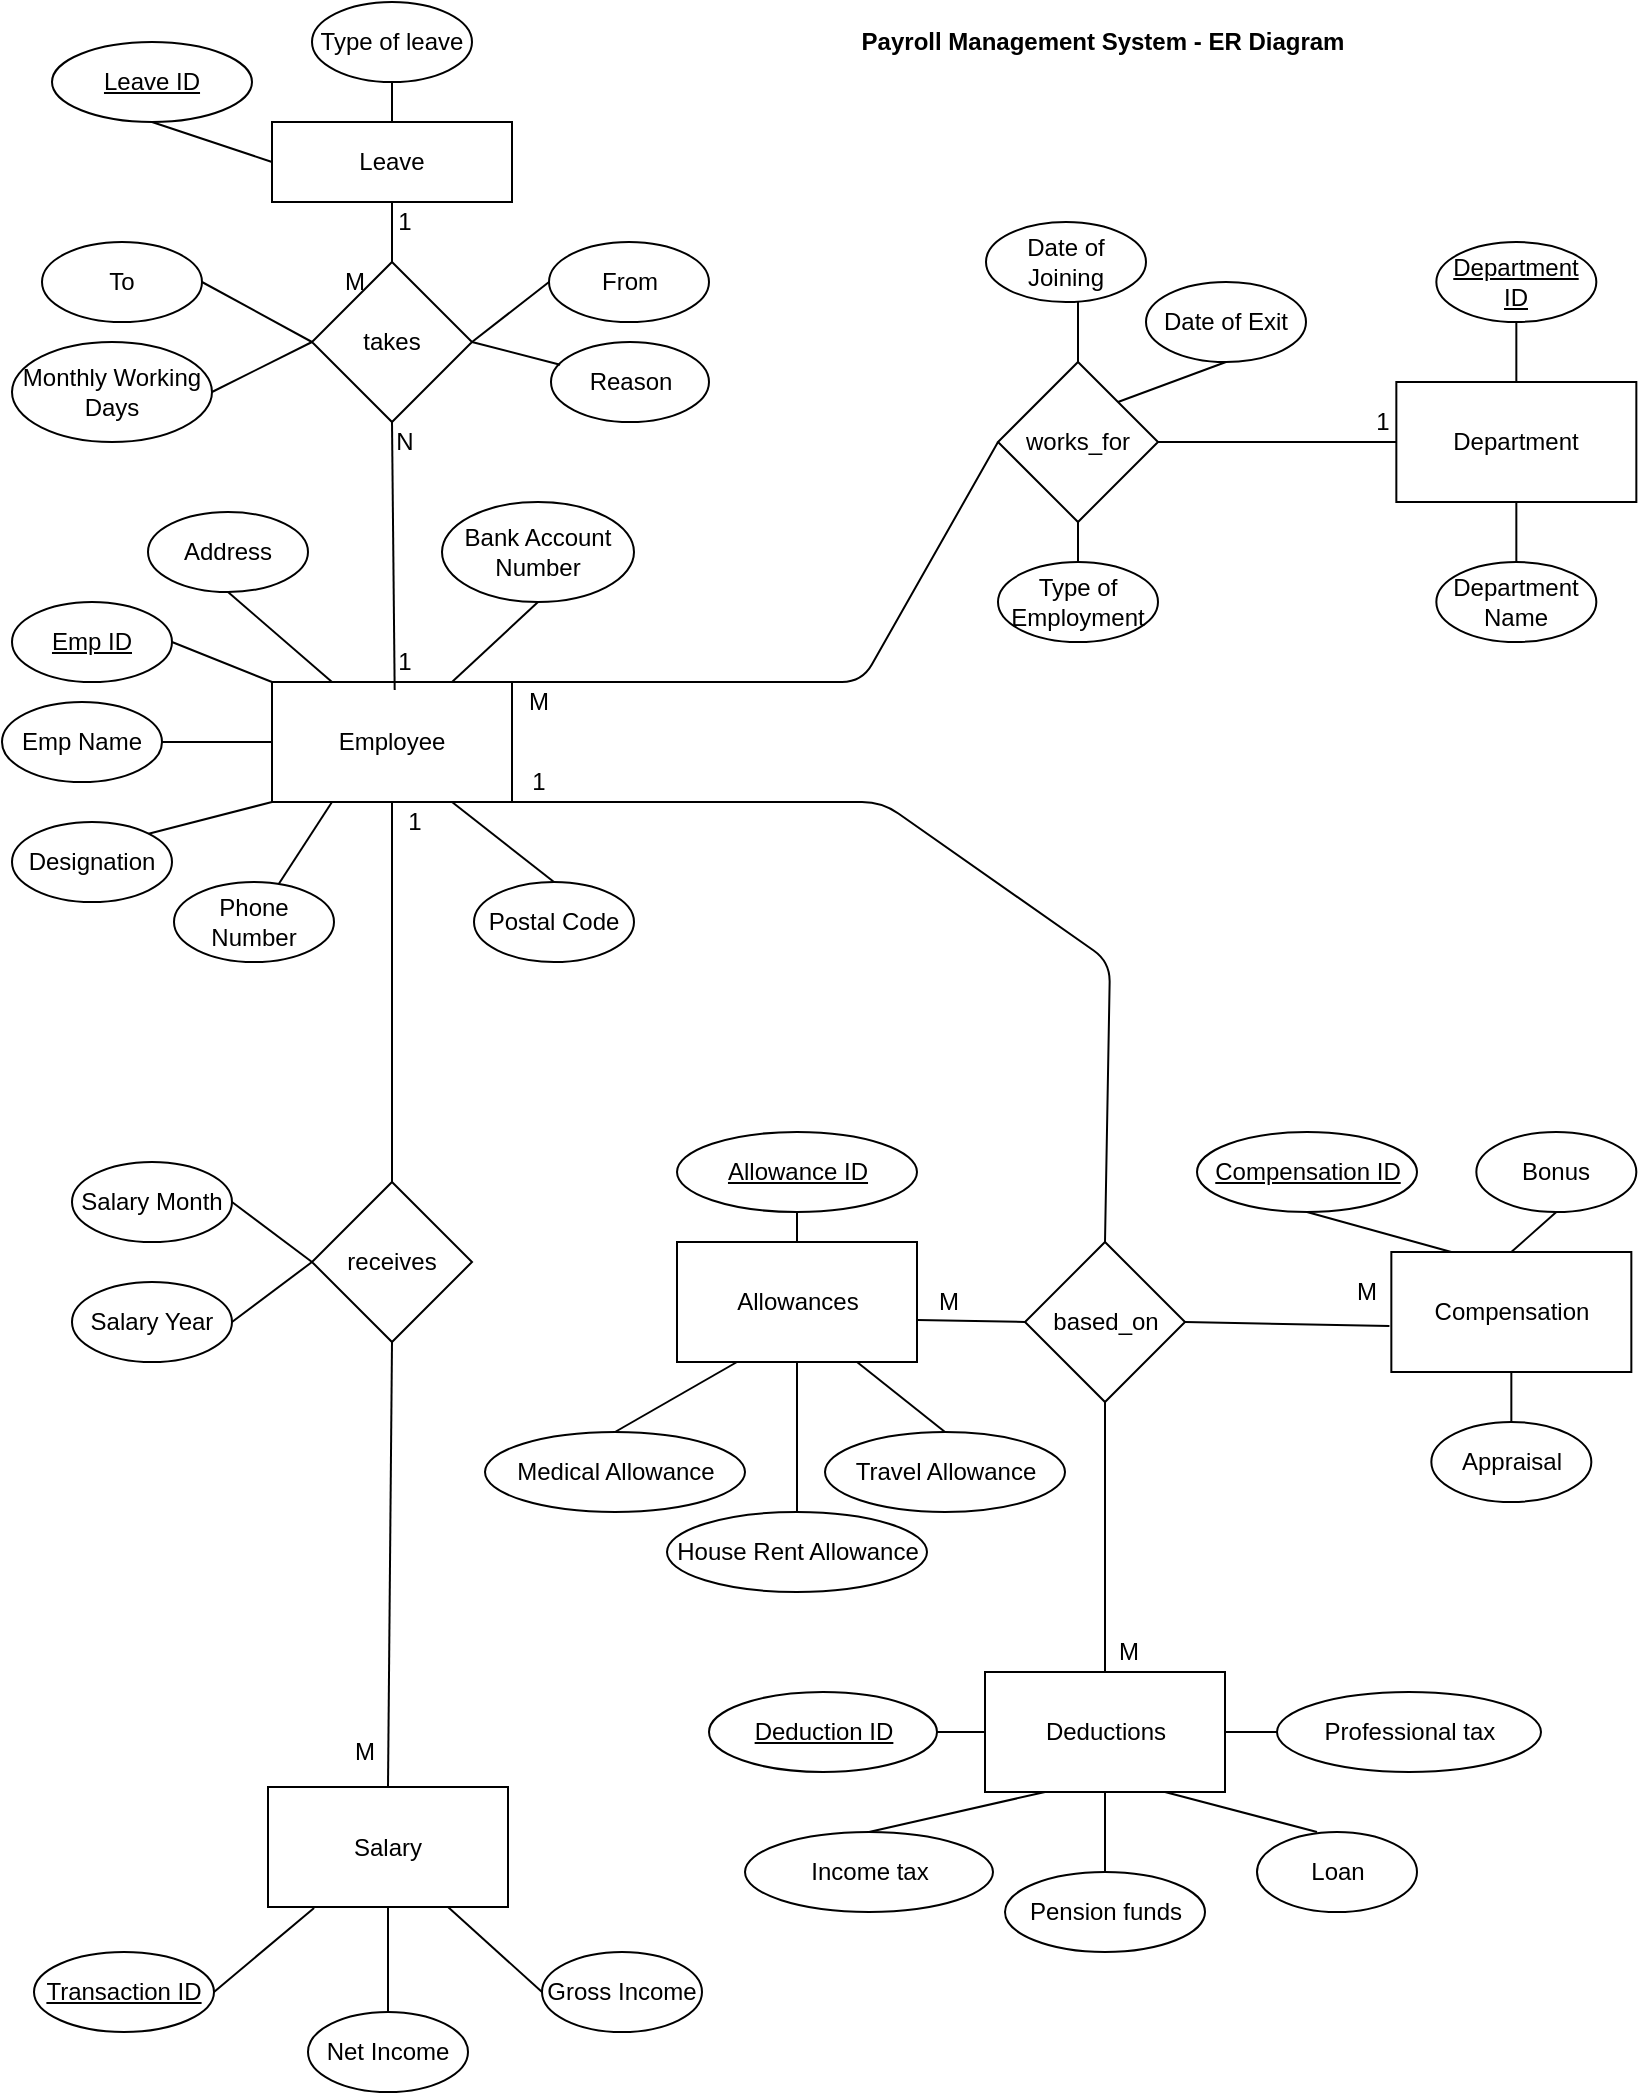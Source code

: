 <mxfile version="14.5.1" type="device" pages="2"><diagram id="reoKu7z0XuD5rHKOgNYe" name="ERD"><mxGraphModel dx="1038" dy="548" grid="1" gridSize="10" guides="1" tooltips="1" connect="1" arrows="1" fold="1" page="1" pageScale="1" pageWidth="827" pageHeight="1169" math="0" shadow="0"><root><mxCell id="0"/><mxCell id="1" parent="0"/><mxCell id="4yJNNsy3FAKGBG2J9BkI-1" value="Salary" style="rounded=0;whiteSpace=wrap;html=1;" parent="1" vertex="1"><mxGeometry x="133.0" y="892.5" width="120" height="60" as="geometry"/></mxCell><mxCell id="4yJNNsy3FAKGBG2J9BkI-2" value="&lt;u&gt;Transaction ID&lt;/u&gt;" style="ellipse;whiteSpace=wrap;html=1;" parent="1" vertex="1"><mxGeometry x="16" y="975" width="90" height="40" as="geometry"/></mxCell><mxCell id="4yJNNsy3FAKGBG2J9BkI-3" value="Gross Income" style="ellipse;whiteSpace=wrap;html=1;" parent="1" vertex="1"><mxGeometry x="270.0" y="975" width="80" height="40" as="geometry"/></mxCell><mxCell id="4yJNNsy3FAKGBG2J9BkI-4" value="Net Income" style="ellipse;whiteSpace=wrap;html=1;" parent="1" vertex="1"><mxGeometry x="153.0" y="1005" width="80" height="40" as="geometry"/></mxCell><mxCell id="4yJNNsy3FAKGBG2J9BkI-5" value="Employee" style="rounded=0;whiteSpace=wrap;html=1;" parent="1" vertex="1"><mxGeometry x="135" y="340" width="120" height="60" as="geometry"/></mxCell><mxCell id="4yJNNsy3FAKGBG2J9BkI-6" value="Date of Exit" style="ellipse;whiteSpace=wrap;html=1;" parent="1" vertex="1"><mxGeometry x="572" y="140" width="80" height="40" as="geometry"/></mxCell><mxCell id="4yJNNsy3FAKGBG2J9BkI-7" value="Date of Joining" style="ellipse;whiteSpace=wrap;html=1;" parent="1" vertex="1"><mxGeometry x="492" y="110" width="80" height="40" as="geometry"/></mxCell><mxCell id="4yJNNsy3FAKGBG2J9BkI-8" value="Designation" style="ellipse;whiteSpace=wrap;html=1;" parent="1" vertex="1"><mxGeometry x="5" y="410" width="80" height="40" as="geometry"/></mxCell><mxCell id="4yJNNsy3FAKGBG2J9BkI-9" value="Type of Employment" style="ellipse;whiteSpace=wrap;html=1;" parent="1" vertex="1"><mxGeometry x="498" y="280" width="80" height="40" as="geometry"/></mxCell><mxCell id="4yJNNsy3FAKGBG2J9BkI-10" value="Phone Number" style="ellipse;whiteSpace=wrap;html=1;" parent="1" vertex="1"><mxGeometry x="86" y="440" width="80" height="40" as="geometry"/></mxCell><mxCell id="4yJNNsy3FAKGBG2J9BkI-11" value="Postal Code" style="ellipse;whiteSpace=wrap;html=1;" parent="1" vertex="1"><mxGeometry x="236" y="440" width="80" height="40" as="geometry"/></mxCell><mxCell id="4yJNNsy3FAKGBG2J9BkI-12" value="Emp Name" style="ellipse;whiteSpace=wrap;html=1;" parent="1" vertex="1"><mxGeometry y="350" width="80" height="40" as="geometry"/></mxCell><mxCell id="4yJNNsy3FAKGBG2J9BkI-13" value="&lt;u&gt;Emp ID&lt;/u&gt;" style="ellipse;whiteSpace=wrap;html=1;" parent="1" vertex="1"><mxGeometry x="5" y="300" width="80" height="40" as="geometry"/></mxCell><mxCell id="4yJNNsy3FAKGBG2J9BkI-14" value="M" style="text;html=1;align=center;verticalAlign=middle;resizable=0;points=[];autosize=1;" parent="1" vertex="1"><mxGeometry x="253" y="340" width="30" height="20" as="geometry"/></mxCell><mxCell id="4yJNNsy3FAKGBG2J9BkI-15" value="Department" style="rounded=0;whiteSpace=wrap;html=1;" parent="1" vertex="1"><mxGeometry x="697.17" y="190" width="120" height="60" as="geometry"/></mxCell><mxCell id="4yJNNsy3FAKGBG2J9BkI-16" value="&lt;u&gt;Department ID&lt;/u&gt;" style="ellipse;whiteSpace=wrap;html=1;" parent="1" vertex="1"><mxGeometry x="717.17" y="120" width="80" height="40" as="geometry"/></mxCell><mxCell id="4yJNNsy3FAKGBG2J9BkI-17" value="Department Name" style="ellipse;whiteSpace=wrap;html=1;" parent="1" vertex="1"><mxGeometry x="717.17" y="280" width="80" height="40" as="geometry"/></mxCell><mxCell id="4yJNNsy3FAKGBG2J9BkI-18" value="Income tax" style="ellipse;whiteSpace=wrap;html=1;" parent="1" vertex="1"><mxGeometry x="371.5" y="915" width="124" height="40" as="geometry"/></mxCell><mxCell id="4yJNNsy3FAKGBG2J9BkI-19" value="&lt;u&gt;Deduction ID&lt;/u&gt;" style="ellipse;whiteSpace=wrap;html=1;" parent="1" vertex="1"><mxGeometry x="353.5" y="845" width="114" height="40" as="geometry"/></mxCell><mxCell id="4yJNNsy3FAKGBG2J9BkI-20" value="Deductions" style="rounded=0;whiteSpace=wrap;html=1;" parent="1" vertex="1"><mxGeometry x="491.5" y="835" width="120" height="60" as="geometry"/></mxCell><mxCell id="4yJNNsy3FAKGBG2J9BkI-21" value="Pension funds" style="ellipse;whiteSpace=wrap;html=1;" parent="1" vertex="1"><mxGeometry x="501.5" y="935" width="100" height="40" as="geometry"/></mxCell><mxCell id="4yJNNsy3FAKGBG2J9BkI-22" value="Professional tax" style="ellipse;whiteSpace=wrap;html=1;" parent="1" vertex="1"><mxGeometry x="637.5" y="845" width="132" height="40" as="geometry"/></mxCell><mxCell id="4yJNNsy3FAKGBG2J9BkI-23" value="Leave" style="rounded=0;whiteSpace=wrap;html=1;" parent="1" vertex="1"><mxGeometry x="135" y="60" width="120" height="40" as="geometry"/></mxCell><mxCell id="4yJNNsy3FAKGBG2J9BkI-24" value="Type of leave" style="ellipse;whiteSpace=wrap;html=1;" parent="1" vertex="1"><mxGeometry x="155" width="80" height="40" as="geometry"/></mxCell><mxCell id="4yJNNsy3FAKGBG2J9BkI-26" value="Compensation" style="rounded=0;whiteSpace=wrap;html=1;" parent="1" vertex="1"><mxGeometry x="694.67" y="625" width="120" height="60" as="geometry"/></mxCell><mxCell id="4yJNNsy3FAKGBG2J9BkI-27" value="Bonus" style="ellipse;whiteSpace=wrap;html=1;" parent="1" vertex="1"><mxGeometry x="737.17" y="565" width="80" height="40" as="geometry"/></mxCell><mxCell id="4yJNNsy3FAKGBG2J9BkI-28" value="Appraisal" style="ellipse;whiteSpace=wrap;html=1;" parent="1" vertex="1"><mxGeometry x="714.67" y="710" width="80" height="40" as="geometry"/></mxCell><mxCell id="4yJNNsy3FAKGBG2J9BkI-29" value="&lt;u&gt;Compensation ID&lt;/u&gt;" style="ellipse;whiteSpace=wrap;html=1;" parent="1" vertex="1"><mxGeometry x="597.5" y="565" width="110" height="40" as="geometry"/></mxCell><mxCell id="4yJNNsy3FAKGBG2J9BkI-30" value="" style="endArrow=none;html=1;exitX=1;exitY=0.5;exitDx=0;exitDy=0;entryX=0;entryY=0;entryDx=0;entryDy=0;" parent="1" source="4yJNNsy3FAKGBG2J9BkI-13" target="4yJNNsy3FAKGBG2J9BkI-5" edge="1"><mxGeometry width="50" height="50" relative="1" as="geometry"><mxPoint x="100" y="450" as="sourcePoint"/><mxPoint x="132" y="370" as="targetPoint"/></mxGeometry></mxCell><mxCell id="4yJNNsy3FAKGBG2J9BkI-31" style="edgeStyle=orthogonalEdgeStyle;rounded=0;orthogonalLoop=1;jettySize=auto;html=1;exitX=0.5;exitY=1;exitDx=0;exitDy=0;" parent="1" source="4yJNNsy3FAKGBG2J9BkI-12" target="4yJNNsy3FAKGBG2J9BkI-12" edge="1"><mxGeometry relative="1" as="geometry"/></mxCell><mxCell id="4yJNNsy3FAKGBG2J9BkI-33" value="" style="endArrow=none;html=1;exitX=0.5;exitY=1;exitDx=0;exitDy=0;entryX=0.5;entryY=0;entryDx=0;entryDy=0;" parent="1" source="4yJNNsy3FAKGBG2J9BkI-34" target="4yJNNsy3FAKGBG2J9BkI-9" edge="1"><mxGeometry width="50" height="50" relative="1" as="geometry"><mxPoint x="157" y="180" as="sourcePoint"/><mxPoint x="538" y="290" as="targetPoint"/></mxGeometry></mxCell><mxCell id="4yJNNsy3FAKGBG2J9BkI-34" value="works_for" style="rhombus;whiteSpace=wrap;html=1;" parent="1" vertex="1"><mxGeometry x="498" y="180" width="80" height="80" as="geometry"/></mxCell><mxCell id="4yJNNsy3FAKGBG2J9BkI-35" value="" style="endArrow=none;html=1;exitX=0;exitY=0.5;exitDx=0;exitDy=0;entryX=1;entryY=0;entryDx=0;entryDy=0;" parent="1" source="4yJNNsy3FAKGBG2J9BkI-34" target="4yJNNsy3FAKGBG2J9BkI-5" edge="1"><mxGeometry width="50" height="50" relative="1" as="geometry"><mxPoint x="206" y="420" as="sourcePoint"/><mxPoint x="256" y="370" as="targetPoint"/><Array as="points"><mxPoint x="430" y="340"/></Array></mxGeometry></mxCell><mxCell id="4yJNNsy3FAKGBG2J9BkI-36" value="" style="endArrow=none;html=1;entryX=0.5;entryY=1;entryDx=0;entryDy=0;" parent="1" source="4yJNNsy3FAKGBG2J9BkI-15" target="4yJNNsy3FAKGBG2J9BkI-16" edge="1"><mxGeometry width="50" height="50" relative="1" as="geometry"><mxPoint x="764.67" y="190" as="sourcePoint"/><mxPoint x="764.67" y="170" as="targetPoint"/></mxGeometry></mxCell><mxCell id="4yJNNsy3FAKGBG2J9BkI-37" value="" style="endArrow=none;html=1;entryX=0.5;entryY=0;entryDx=0;entryDy=0;exitX=0.5;exitY=1;exitDx=0;exitDy=0;" parent="1" source="4yJNNsy3FAKGBG2J9BkI-15" target="4yJNNsy3FAKGBG2J9BkI-17" edge="1"><mxGeometry width="50" height="50" relative="1" as="geometry"><mxPoint x="818.67" y="220" as="sourcePoint"/><mxPoint x="839.67" y="220" as="targetPoint"/></mxGeometry></mxCell><mxCell id="4yJNNsy3FAKGBG2J9BkI-38" value="1" style="text;html=1;align=center;verticalAlign=middle;resizable=0;points=[];autosize=1;" parent="1" vertex="1"><mxGeometry x="679.67" y="200" width="20" height="20" as="geometry"/></mxCell><mxCell id="4yJNNsy3FAKGBG2J9BkI-39" value="" style="endArrow=none;html=1;exitX=1;exitY=0.5;exitDx=0;exitDy=0;entryX=0.192;entryY=1.008;entryDx=0;entryDy=0;entryPerimeter=0;" parent="1" source="4yJNNsy3FAKGBG2J9BkI-2" target="4yJNNsy3FAKGBG2J9BkI-1" edge="1"><mxGeometry width="50" height="50" relative="1" as="geometry"><mxPoint x="83.0" y="990" as="sourcePoint"/><mxPoint x="110" y="930" as="targetPoint"/></mxGeometry></mxCell><mxCell id="4yJNNsy3FAKGBG2J9BkI-40" value="" style="endArrow=none;html=1;exitX=0.5;exitY=1;exitDx=0;exitDy=0;entryX=0.5;entryY=0;entryDx=0;entryDy=0;" parent="1" source="4yJNNsy3FAKGBG2J9BkI-1" target="4yJNNsy3FAKGBG2J9BkI-4" edge="1"><mxGeometry width="50" height="50" relative="1" as="geometry"><mxPoint x="213.0" y="920" as="sourcePoint"/><mxPoint x="193" y="1010" as="targetPoint"/></mxGeometry></mxCell><mxCell id="4yJNNsy3FAKGBG2J9BkI-41" value="" style="endArrow=none;html=1;entryX=0;entryY=0.5;entryDx=0;entryDy=0;exitX=0.75;exitY=1;exitDx=0;exitDy=0;" parent="1" source="4yJNNsy3FAKGBG2J9BkI-1" target="4yJNNsy3FAKGBG2J9BkI-3" edge="1"><mxGeometry width="50" height="50" relative="1" as="geometry"><mxPoint x="253.0" y="910" as="sourcePoint"/><mxPoint x="270.5" y="895" as="targetPoint"/></mxGeometry></mxCell><mxCell id="4yJNNsy3FAKGBG2J9BkI-42" value="" style="endArrow=none;html=1;exitX=0;exitY=0.5;exitDx=0;exitDy=0;entryX=1;entryY=0.5;entryDx=0;entryDy=0;" parent="1" source="4yJNNsy3FAKGBG2J9BkI-77" target="4yJNNsy3FAKGBG2J9BkI-91" edge="1"><mxGeometry width="50" height="50" relative="1" as="geometry"><mxPoint x="655" y="740" as="sourcePoint"/><mxPoint x="705" y="690" as="targetPoint"/></mxGeometry></mxCell><mxCell id="4yJNNsy3FAKGBG2J9BkI-43" value="" style="endArrow=none;html=1;entryX=0.5;entryY=1;entryDx=0;entryDy=0;exitX=0.25;exitY=0;exitDx=0;exitDy=0;" parent="1" source="4yJNNsy3FAKGBG2J9BkI-26" target="4yJNNsy3FAKGBG2J9BkI-29" edge="1"><mxGeometry width="50" height="50" relative="1" as="geometry"><mxPoint x="622.67" y="735" as="sourcePoint"/><mxPoint x="672.67" y="685" as="targetPoint"/></mxGeometry></mxCell><mxCell id="4yJNNsy3FAKGBG2J9BkI-44" value="" style="endArrow=none;html=1;exitX=0.5;exitY=0;exitDx=0;exitDy=0;entryX=0.5;entryY=1;entryDx=0;entryDy=0;" parent="1" source="4yJNNsy3FAKGBG2J9BkI-26" target="4yJNNsy3FAKGBG2J9BkI-27" edge="1"><mxGeometry width="50" height="50" relative="1" as="geometry"><mxPoint x="723.67" y="715" as="sourcePoint"/><mxPoint x="776.67" y="705" as="targetPoint"/></mxGeometry></mxCell><mxCell id="4yJNNsy3FAKGBG2J9BkI-45" value="" style="endArrow=none;html=1;exitX=0.5;exitY=0;exitDx=0;exitDy=0;entryX=0.5;entryY=1;entryDx=0;entryDy=0;" parent="1" source="4yJNNsy3FAKGBG2J9BkI-28" target="4yJNNsy3FAKGBG2J9BkI-26" edge="1"><mxGeometry width="50" height="50" relative="1" as="geometry"><mxPoint x="682.67" y="805" as="sourcePoint"/><mxPoint x="732.67" y="755" as="targetPoint"/></mxGeometry></mxCell><mxCell id="4yJNNsy3FAKGBG2J9BkI-46" value="" style="endArrow=none;html=1;exitX=1;exitY=0.5;exitDx=0;exitDy=0;entryX=0;entryY=0.5;entryDx=0;entryDy=0;" parent="1" source="4yJNNsy3FAKGBG2J9BkI-20" target="4yJNNsy3FAKGBG2J9BkI-22" edge="1"><mxGeometry width="50" height="50" relative="1" as="geometry"><mxPoint x="406.5" y="927.5" as="sourcePoint"/><mxPoint x="480.5" y="878" as="targetPoint"/></mxGeometry></mxCell><mxCell id="4yJNNsy3FAKGBG2J9BkI-47" value="" style="endArrow=none;html=1;exitX=1;exitY=0.5;exitDx=0;exitDy=0;entryX=0;entryY=0.5;entryDx=0;entryDy=0;" parent="1" source="4yJNNsy3FAKGBG2J9BkI-19" target="4yJNNsy3FAKGBG2J9BkI-20" edge="1"><mxGeometry width="50" height="50" relative="1" as="geometry"><mxPoint x="442.5" y="937.5" as="sourcePoint"/><mxPoint x="443.5" y="930" as="targetPoint"/></mxGeometry></mxCell><mxCell id="4yJNNsy3FAKGBG2J9BkI-48" value="" style="endArrow=none;html=1;exitX=0.5;exitY=0;exitDx=0;exitDy=0;entryX=0.25;entryY=1;entryDx=0;entryDy=0;" parent="1" source="4yJNNsy3FAKGBG2J9BkI-18" target="4yJNNsy3FAKGBG2J9BkI-20" edge="1"><mxGeometry width="50" height="50" relative="1" as="geometry"><mxPoint x="442.5" y="1010" as="sourcePoint"/><mxPoint x="492.5" y="960" as="targetPoint"/></mxGeometry></mxCell><mxCell id="4yJNNsy3FAKGBG2J9BkI-49" value="takes" style="rhombus;whiteSpace=wrap;html=1;" parent="1" vertex="1"><mxGeometry x="155" y="130" width="80" height="80" as="geometry"/></mxCell><mxCell id="4yJNNsy3FAKGBG2J9BkI-50" value="" style="endArrow=none;html=1;entryX=0.5;entryY=1;entryDx=0;entryDy=0;exitX=0.267;exitY=1.2;exitDx=0;exitDy=0;exitPerimeter=0;" parent="1" source="4yJNNsy3FAKGBG2J9BkI-52" target="4yJNNsy3FAKGBG2J9BkI-49" edge="1"><mxGeometry width="50" height="50" relative="1" as="geometry"><mxPoint x="191" y="340" as="sourcePoint"/><mxPoint x="236" y="290" as="targetPoint"/></mxGeometry></mxCell><mxCell id="4yJNNsy3FAKGBG2J9BkI-51" value="" style="endArrow=none;html=1;entryX=0.5;entryY=1;entryDx=0;entryDy=0;exitX=0.5;exitY=0;exitDx=0;exitDy=0;" parent="1" source="4yJNNsy3FAKGBG2J9BkI-49" target="4yJNNsy3FAKGBG2J9BkI-23" edge="1"><mxGeometry width="50" height="50" relative="1" as="geometry"><mxPoint x="250" y="130" as="sourcePoint"/><mxPoint x="240" y="60" as="targetPoint"/></mxGeometry></mxCell><mxCell id="4yJNNsy3FAKGBG2J9BkI-52" value="1" style="text;html=1;align=center;verticalAlign=middle;resizable=0;points=[];autosize=1;" parent="1" vertex="1"><mxGeometry x="191" y="320" width="20" height="20" as="geometry"/></mxCell><mxCell id="4yJNNsy3FAKGBG2J9BkI-53" value="1" style="text;html=1;align=center;verticalAlign=middle;resizable=0;points=[];autosize=1;" parent="1" vertex="1"><mxGeometry x="191" y="100" width="20" height="20" as="geometry"/></mxCell><mxCell id="4yJNNsy3FAKGBG2J9BkI-54" value="" style="endArrow=none;html=1;exitX=0.5;exitY=0;exitDx=0;exitDy=0;entryX=0.5;entryY=1;entryDx=0;entryDy=0;" parent="1" source="4yJNNsy3FAKGBG2J9BkI-23" target="4yJNNsy3FAKGBG2J9BkI-24" edge="1"><mxGeometry width="50" height="50" relative="1" as="geometry"><mxPoint x="205" y="87.5" as="sourcePoint"/><mxPoint x="255" y="37.5" as="targetPoint"/></mxGeometry></mxCell><mxCell id="4yJNNsy3FAKGBG2J9BkI-55" value="From" style="ellipse;whiteSpace=wrap;html=1;" parent="1" vertex="1"><mxGeometry x="273.5" y="120" width="80" height="40" as="geometry"/></mxCell><mxCell id="4yJNNsy3FAKGBG2J9BkI-56" value="" style="endArrow=none;html=1;entryX=1;entryY=0.5;entryDx=0;entryDy=0;exitX=0;exitY=0.5;exitDx=0;exitDy=0;" parent="1" source="4yJNNsy3FAKGBG2J9BkI-55" target="4yJNNsy3FAKGBG2J9BkI-49" edge="1"><mxGeometry width="50" height="50" relative="1" as="geometry"><mxPoint x="251" y="150" as="sourcePoint"/><mxPoint x="130" y="25" as="targetPoint"/></mxGeometry></mxCell><mxCell id="4yJNNsy3FAKGBG2J9BkI-57" value="" style="endArrow=none;html=1;exitX=1;exitY=0.5;exitDx=0;exitDy=0;entryX=0;entryY=0.5;entryDx=0;entryDy=0;" parent="1" source="4yJNNsy3FAKGBG2J9BkI-90" target="4yJNNsy3FAKGBG2J9BkI-49" edge="1"><mxGeometry width="50" height="50" relative="1" as="geometry"><mxPoint x="104.284" y="65.858" as="sourcePoint"/><mxPoint x="131" y="40" as="targetPoint"/></mxGeometry></mxCell><mxCell id="4yJNNsy3FAKGBG2J9BkI-58" value="Reason" style="ellipse;whiteSpace=wrap;html=1;" parent="1" vertex="1"><mxGeometry x="274.5" y="170" width="79" height="40" as="geometry"/></mxCell><mxCell id="4yJNNsy3FAKGBG2J9BkI-59" value="" style="endArrow=none;html=1;exitX=1;exitY=0.5;exitDx=0;exitDy=0;entryX=0.058;entryY=0.285;entryDx=0;entryDy=0;entryPerimeter=0;" parent="1" source="4yJNNsy3FAKGBG2J9BkI-49" target="4yJNNsy3FAKGBG2J9BkI-58" edge="1"><mxGeometry width="50" height="50" relative="1" as="geometry"><mxPoint x="221" y="130" as="sourcePoint"/><mxPoint x="270" y="190" as="targetPoint"/></mxGeometry></mxCell><mxCell id="4yJNNsy3FAKGBG2J9BkI-60" value="" style="endArrow=none;html=1;entryX=0.5;entryY=0;entryDx=0;entryDy=0;" parent="1" source="4yJNNsy3FAKGBG2J9BkI-20" target="4yJNNsy3FAKGBG2J9BkI-21" edge="1"><mxGeometry width="50" height="50" relative="1" as="geometry"><mxPoint x="506.5" y="940" as="sourcePoint"/><mxPoint x="556.5" y="887.5" as="targetPoint"/></mxGeometry></mxCell><mxCell id="4yJNNsy3FAKGBG2J9BkI-61" value="Loan" style="ellipse;whiteSpace=wrap;html=1;" parent="1" vertex="1"><mxGeometry x="627.5" y="915" width="80" height="40" as="geometry"/></mxCell><mxCell id="4yJNNsy3FAKGBG2J9BkI-62" value="" style="endArrow=none;html=1;exitX=0.75;exitY=1;exitDx=0;exitDy=0;entryX=0.375;entryY=0;entryDx=0;entryDy=0;entryPerimeter=0;" parent="1" source="4yJNNsy3FAKGBG2J9BkI-20" target="4yJNNsy3FAKGBG2J9BkI-61" edge="1"><mxGeometry width="50" height="50" relative="1" as="geometry"><mxPoint x="542.5" y="980" as="sourcePoint"/><mxPoint x="592.5" y="930" as="targetPoint"/></mxGeometry></mxCell><mxCell id="4yJNNsy3FAKGBG2J9BkI-63" value="Allowances" style="rounded=0;whiteSpace=wrap;html=1;" parent="1" vertex="1"><mxGeometry x="337.5" y="620" width="120" height="60" as="geometry"/></mxCell><mxCell id="4yJNNsy3FAKGBG2J9BkI-64" value="&lt;u&gt;Allowance ID&lt;span style=&quot;color: rgba(0 , 0 , 0 , 0) ; font-family: monospace ; font-size: 0px&quot;&gt;%3CmxGraphModel%3E%3Croot%3E%3CmxCell%20id%3D%220%22%2F%3E%3CmxCell%20id%3D%221%22%20parent%3D%220%22%2F%3E%3CmxCell%20id%3D%222%22%20value%3D%22Total%20Income%20Tax%20deduction%22%20style%3D%22ellipse%3BwhiteSpace%3Dwrap%3Bhtml%3D1%3B%22%20vertex%3D%221%22%20parent%3D%221%22%3E%3CmxGeometry%20x%3D%22115%22%20y%3D%22782.5%22%20width%3D%2280%22%20height%3D%2240%22%20as%3D%22geometry%22%2F%3E%3C%2FmxCell%3E%3C%2Froot%3E%3C%2FmxGraphModel%3E&lt;/span&gt;&lt;/u&gt;" style="ellipse;whiteSpace=wrap;html=1;" parent="1" vertex="1"><mxGeometry x="337.5" y="565" width="120" height="40" as="geometry"/></mxCell><mxCell id="4yJNNsy3FAKGBG2J9BkI-65" value="House Rent Allowance" style="ellipse;whiteSpace=wrap;html=1;" parent="1" vertex="1"><mxGeometry x="332.5" y="755" width="130" height="40" as="geometry"/></mxCell><mxCell id="4yJNNsy3FAKGBG2J9BkI-66" value="Medical Allowance" style="ellipse;whiteSpace=wrap;html=1;" parent="1" vertex="1"><mxGeometry x="241.5" y="715" width="130" height="40" as="geometry"/></mxCell><mxCell id="4yJNNsy3FAKGBG2J9BkI-67" value="Travel Allowance" style="ellipse;whiteSpace=wrap;html=1;" parent="1" vertex="1"><mxGeometry x="411.5" y="715" width="120" height="40" as="geometry"/></mxCell><mxCell id="4yJNNsy3FAKGBG2J9BkI-68" value="" style="endArrow=none;html=1;entryX=0.5;entryY=0;entryDx=0;entryDy=0;exitX=0.5;exitY=1;exitDx=0;exitDy=0;" parent="1" source="4yJNNsy3FAKGBG2J9BkI-64" target="4yJNNsy3FAKGBG2J9BkI-63" edge="1"><mxGeometry width="50" height="50" relative="1" as="geometry"><mxPoint x="137.503" y="681.138" as="sourcePoint"/><mxPoint x="60.67" y="525" as="targetPoint"/></mxGeometry></mxCell><mxCell id="4yJNNsy3FAKGBG2J9BkI-69" value="" style="endArrow=none;html=1;exitX=0.5;exitY=1;exitDx=0;exitDy=0;entryX=0.5;entryY=0;entryDx=0;entryDy=0;" parent="1" source="4yJNNsy3FAKGBG2J9BkI-63" target="4yJNNsy3FAKGBG2J9BkI-65" edge="1"><mxGeometry width="50" height="50" relative="1" as="geometry"><mxPoint x="287.67" y="705" as="sourcePoint"/><mxPoint x="337.67" y="655" as="targetPoint"/></mxGeometry></mxCell><mxCell id="4yJNNsy3FAKGBG2J9BkI-70" value="" style="endArrow=none;html=1;exitX=0.25;exitY=1;exitDx=0;exitDy=0;entryX=0.5;entryY=0;entryDx=0;entryDy=0;" parent="1" source="4yJNNsy3FAKGBG2J9BkI-63" target="4yJNNsy3FAKGBG2J9BkI-66" edge="1"><mxGeometry width="50" height="50" relative="1" as="geometry"><mxPoint x="312.67" y="745" as="sourcePoint"/><mxPoint x="321.5" y="715" as="targetPoint"/></mxGeometry></mxCell><mxCell id="4yJNNsy3FAKGBG2J9BkI-71" value="" style="endArrow=none;html=1;exitX=0.75;exitY=1;exitDx=0;exitDy=0;entryX=0.5;entryY=0;entryDx=0;entryDy=0;" parent="1" source="4yJNNsy3FAKGBG2J9BkI-63" target="4yJNNsy3FAKGBG2J9BkI-67" edge="1"><mxGeometry width="50" height="50" relative="1" as="geometry"><mxPoint x="307.67" y="805" as="sourcePoint"/><mxPoint x="357.67" y="755" as="targetPoint"/></mxGeometry></mxCell><mxCell id="4yJNNsy3FAKGBG2J9BkI-72" value="" style="endArrow=none;html=1;" parent="1" source="4yJNNsy3FAKGBG2J9BkI-34" edge="1"><mxGeometry width="50" height="50" relative="1" as="geometry"><mxPoint x="488" y="200" as="sourcePoint"/><mxPoint x="538" y="150" as="targetPoint"/></mxGeometry></mxCell><mxCell id="4yJNNsy3FAKGBG2J9BkI-73" value="" style="endArrow=none;html=1;exitX=1;exitY=0;exitDx=0;exitDy=0;entryX=0.5;entryY=1;entryDx=0;entryDy=0;" parent="1" source="4yJNNsy3FAKGBG2J9BkI-34" target="4yJNNsy3FAKGBG2J9BkI-6" edge="1"><mxGeometry width="50" height="50" relative="1" as="geometry"><mxPoint x="578" y="200" as="sourcePoint"/><mxPoint x="628" y="150" as="targetPoint"/></mxGeometry></mxCell><mxCell id="4yJNNsy3FAKGBG2J9BkI-74" value="based_on" style="rhombus;whiteSpace=wrap;html=1;" parent="1" vertex="1"><mxGeometry x="511.5" y="620" width="80" height="80" as="geometry"/></mxCell><mxCell id="4yJNNsy3FAKGBG2J9BkI-75" value="" style="endArrow=none;html=1;exitX=0.5;exitY=0;exitDx=0;exitDy=0;entryX=1;entryY=1;entryDx=0;entryDy=0;" parent="1" source="4yJNNsy3FAKGBG2J9BkI-74" target="4yJNNsy3FAKGBG2J9BkI-5" edge="1"><mxGeometry width="50" height="50" relative="1" as="geometry"><mxPoint x="450.17" y="712.5" as="sourcePoint"/><mxPoint x="790" y="670" as="targetPoint"/><Array as="points"><mxPoint x="554" y="480"/><mxPoint x="440" y="400"/></Array></mxGeometry></mxCell><mxCell id="4yJNNsy3FAKGBG2J9BkI-76" value="" style="endArrow=none;html=1;entryX=0;entryY=0.5;entryDx=0;entryDy=0;exitX=1;exitY=0.65;exitDx=0;exitDy=0;exitPerimeter=0;" parent="1" source="4yJNNsy3FAKGBG2J9BkI-63" target="4yJNNsy3FAKGBG2J9BkI-74" edge="1"><mxGeometry width="50" height="50" relative="1" as="geometry"><mxPoint x="302.67" y="615" as="sourcePoint"/><mxPoint x="282.67" y="540" as="targetPoint"/></mxGeometry></mxCell><mxCell id="4yJNNsy3FAKGBG2J9BkI-77" value="receives" style="rhombus;whiteSpace=wrap;html=1;" parent="1" vertex="1"><mxGeometry x="155" y="590" width="80" height="80" as="geometry"/></mxCell><mxCell id="4yJNNsy3FAKGBG2J9BkI-78" value="" style="endArrow=none;html=1;entryX=0.5;entryY=1;entryDx=0;entryDy=0;" parent="1" source="4yJNNsy3FAKGBG2J9BkI-77" target="4yJNNsy3FAKGBG2J9BkI-5" edge="1"><mxGeometry width="50" height="50" relative="1" as="geometry"><mxPoint x="621" y="660" as="sourcePoint"/><mxPoint x="671" y="610" as="targetPoint"/><Array as="points"/></mxGeometry></mxCell><mxCell id="4yJNNsy3FAKGBG2J9BkI-79" value="" style="endArrow=none;html=1;exitX=0.5;exitY=1;exitDx=0;exitDy=0;entryX=0.5;entryY=0;entryDx=0;entryDy=0;" parent="1" source="4yJNNsy3FAKGBG2J9BkI-77" target="4yJNNsy3FAKGBG2J9BkI-1" edge="1"><mxGeometry width="50" height="50" relative="1" as="geometry"><mxPoint x="235" y="630" as="sourcePoint"/><mxPoint x="193" y="890" as="targetPoint"/></mxGeometry></mxCell><mxCell id="4yJNNsy3FAKGBG2J9BkI-80" value="M" style="text;html=1;align=center;verticalAlign=middle;resizable=0;points=[];autosize=1;" parent="1" vertex="1"><mxGeometry x="166.0" y="865" width="30" height="20" as="geometry"/></mxCell><mxCell id="4yJNNsy3FAKGBG2J9BkI-81" value="1" style="text;html=1;align=center;verticalAlign=middle;resizable=0;points=[];autosize=1;" parent="1" vertex="1"><mxGeometry x="196" y="400" width="20" height="20" as="geometry"/></mxCell><mxCell id="4yJNNsy3FAKGBG2J9BkI-82" value="" style="endArrow=none;html=1;exitX=1;exitY=0.5;exitDx=0;exitDy=0;entryX=0;entryY=0.5;entryDx=0;entryDy=0;" parent="1" source="4yJNNsy3FAKGBG2J9BkI-34" target="4yJNNsy3FAKGBG2J9BkI-15" edge="1"><mxGeometry width="50" height="50" relative="1" as="geometry"><mxPoint x="623.5" y="270" as="sourcePoint"/><mxPoint x="645" y="260" as="targetPoint"/></mxGeometry></mxCell><mxCell id="4yJNNsy3FAKGBG2J9BkI-83" value="M" style="text;html=1;align=center;verticalAlign=middle;resizable=0;points=[];autosize=1;" parent="1" vertex="1"><mxGeometry x="547.5" y="815" width="30" height="20" as="geometry"/></mxCell><mxCell id="4yJNNsy3FAKGBG2J9BkI-84" value="Address" style="ellipse;whiteSpace=wrap;html=1;" parent="1" vertex="1"><mxGeometry x="73" y="255" width="80" height="40" as="geometry"/></mxCell><mxCell id="4yJNNsy3FAKGBG2J9BkI-85" value="" style="endArrow=none;html=1;exitX=0.25;exitY=0;exitDx=0;exitDy=0;entryX=0.5;entryY=1;entryDx=0;entryDy=0;" parent="1" source="4yJNNsy3FAKGBG2J9BkI-5" target="4yJNNsy3FAKGBG2J9BkI-84" edge="1"><mxGeometry width="50" height="50" relative="1" as="geometry"><mxPoint x="66" y="360" as="sourcePoint"/><mxPoint x="116" y="310" as="targetPoint"/></mxGeometry></mxCell><mxCell id="4yJNNsy3FAKGBG2J9BkI-86" value="" style="endArrow=none;html=1;exitX=1;exitY=0.5;exitDx=0;exitDy=0;entryX=0;entryY=0.5;entryDx=0;entryDy=0;" parent="1" source="4yJNNsy3FAKGBG2J9BkI-12" target="4yJNNsy3FAKGBG2J9BkI-5" edge="1"><mxGeometry width="50" height="50" relative="1" as="geometry"><mxPoint x="86" y="435" as="sourcePoint"/><mxPoint x="136" y="385" as="targetPoint"/></mxGeometry></mxCell><mxCell id="4yJNNsy3FAKGBG2J9BkI-87" value="" style="endArrow=none;html=1;exitX=1;exitY=0;exitDx=0;exitDy=0;entryX=0;entryY=1;entryDx=0;entryDy=0;" parent="1" source="4yJNNsy3FAKGBG2J9BkI-8" target="4yJNNsy3FAKGBG2J9BkI-5" edge="1"><mxGeometry width="50" height="50" relative="1" as="geometry"><mxPoint x="131" y="450" as="sourcePoint"/><mxPoint x="166" y="400" as="targetPoint"/></mxGeometry></mxCell><mxCell id="4yJNNsy3FAKGBG2J9BkI-88" value="" style="endArrow=none;html=1;exitX=0.5;exitY=0;exitDx=0;exitDy=0;entryX=0.75;entryY=1;entryDx=0;entryDy=0;" parent="1" source="4yJNNsy3FAKGBG2J9BkI-11" target="4yJNNsy3FAKGBG2J9BkI-5" edge="1"><mxGeometry width="50" height="50" relative="1" as="geometry"><mxPoint x="181" y="450" as="sourcePoint"/><mxPoint x="231" y="400" as="targetPoint"/></mxGeometry></mxCell><mxCell id="4yJNNsy3FAKGBG2J9BkI-89" value="" style="endArrow=none;html=1;entryX=0.25;entryY=1;entryDx=0;entryDy=0;" parent="1" source="4yJNNsy3FAKGBG2J9BkI-10" target="4yJNNsy3FAKGBG2J9BkI-5" edge="1"><mxGeometry width="50" height="50" relative="1" as="geometry"><mxPoint x="205" y="435" as="sourcePoint"/><mxPoint x="255" y="385" as="targetPoint"/></mxGeometry></mxCell><mxCell id="4yJNNsy3FAKGBG2J9BkI-90" value="To" style="ellipse;whiteSpace=wrap;html=1;" parent="1" vertex="1"><mxGeometry x="20" y="120" width="80" height="40" as="geometry"/></mxCell><mxCell id="4yJNNsy3FAKGBG2J9BkI-91" value="Salary Year" style="ellipse;whiteSpace=wrap;html=1;" parent="1" vertex="1"><mxGeometry x="35" y="640" width="80" height="40" as="geometry"/></mxCell><mxCell id="4yJNNsy3FAKGBG2J9BkI-92" value="&lt;u&gt;Leave ID&lt;/u&gt;" style="ellipse;whiteSpace=wrap;html=1;align=center;" parent="1" vertex="1"><mxGeometry x="25" y="20" width="100" height="40" as="geometry"/></mxCell><mxCell id="4yJNNsy3FAKGBG2J9BkI-93" value="" style="endArrow=none;html=1;exitX=0;exitY=0.5;exitDx=0;exitDy=0;entryX=0.5;entryY=1;entryDx=0;entryDy=0;" parent="1" source="4yJNNsy3FAKGBG2J9BkI-23" target="4yJNNsy3FAKGBG2J9BkI-92" edge="1"><mxGeometry width="50" height="50" relative="1" as="geometry"><mxPoint x="201" y="70" as="sourcePoint"/><mxPoint x="201" y="30" as="targetPoint"/></mxGeometry></mxCell><mxCell id="4yJNNsy3FAKGBG2J9BkI-94" value="Bank Account Number" style="ellipse;whiteSpace=wrap;html=1;" parent="1" vertex="1"><mxGeometry x="220" y="250" width="96" height="50" as="geometry"/></mxCell><mxCell id="4yJNNsy3FAKGBG2J9BkI-95" value="" style="endArrow=none;html=1;entryX=0.5;entryY=1;entryDx=0;entryDy=0;exitX=0.75;exitY=0;exitDx=0;exitDy=0;" parent="1" source="4yJNNsy3FAKGBG2J9BkI-5" target="4yJNNsy3FAKGBG2J9BkI-94" edge="1"><mxGeometry width="50" height="50" relative="1" as="geometry"><mxPoint x="288.754" y="421.724" as="sourcePoint"/><mxPoint x="265" y="395" as="targetPoint"/></mxGeometry></mxCell><mxCell id="4yJNNsy3FAKGBG2J9BkI-96" value="Salary Month" style="ellipse;whiteSpace=wrap;html=1;" parent="1" vertex="1"><mxGeometry x="35" y="580" width="80" height="40" as="geometry"/></mxCell><mxCell id="4yJNNsy3FAKGBG2J9BkI-97" value="" style="endArrow=none;html=1;exitX=0;exitY=0.5;exitDx=0;exitDy=0;entryX=1;entryY=0.5;entryDx=0;entryDy=0;" parent="1" source="4yJNNsy3FAKGBG2J9BkI-77" target="4yJNNsy3FAKGBG2J9BkI-96" edge="1"><mxGeometry width="50" height="50" relative="1" as="geometry"><mxPoint x="205" y="680" as="sourcePoint"/><mxPoint x="271" y="705" as="targetPoint"/><Array as="points"/></mxGeometry></mxCell><mxCell id="4yJNNsy3FAKGBG2J9BkI-98" value="" style="endArrow=none;html=1;rounded=0;exitX=1;exitY=0.5;exitDx=0;exitDy=0;entryX=-0.008;entryY=0.617;entryDx=0;entryDy=0;entryPerimeter=0;" parent="1" source="4yJNNsy3FAKGBG2J9BkI-74" target="4yJNNsy3FAKGBG2J9BkI-26" edge="1"><mxGeometry relative="1" as="geometry"><mxPoint x="314.67" y="820" as="sourcePoint"/><mxPoint x="474.67" y="820" as="targetPoint"/></mxGeometry></mxCell><mxCell id="4yJNNsy3FAKGBG2J9BkI-99" value="" style="endArrow=none;html=1;rounded=0;exitX=0.5;exitY=0;exitDx=0;exitDy=0;entryX=0.5;entryY=1;entryDx=0;entryDy=0;" parent="1" source="4yJNNsy3FAKGBG2J9BkI-20" target="4yJNNsy3FAKGBG2J9BkI-74" edge="1"><mxGeometry relative="1" as="geometry"><mxPoint x="617.5" y="925" as="sourcePoint"/><mxPoint x="702.67" y="930" as="targetPoint"/></mxGeometry></mxCell><mxCell id="4yJNNsy3FAKGBG2J9BkI-100" value="M" style="text;html=1;align=center;verticalAlign=middle;resizable=0;points=[];autosize=1;" parent="1" vertex="1"><mxGeometry x="457.5" y="640" width="30" height="20" as="geometry"/></mxCell><mxCell id="4yJNNsy3FAKGBG2J9BkI-101" value="M" style="text;html=1;align=center;verticalAlign=middle;resizable=0;points=[];autosize=1;" parent="1" vertex="1"><mxGeometry x="667.17" y="635" width="30" height="20" as="geometry"/></mxCell><mxCell id="4yJNNsy3FAKGBG2J9BkI-102" value="Monthly Working Days" style="ellipse;whiteSpace=wrap;html=1;align=center;" parent="1" vertex="1"><mxGeometry x="5" y="170" width="100" height="50" as="geometry"/></mxCell><mxCell id="4yJNNsy3FAKGBG2J9BkI-103" value="" style="endArrow=none;html=1;rounded=0;entryX=0;entryY=0.5;entryDx=0;entryDy=0;exitX=1;exitY=0.5;exitDx=0;exitDy=0;" parent="1" source="4yJNNsy3FAKGBG2J9BkI-102" target="4yJNNsy3FAKGBG2J9BkI-49" edge="1"><mxGeometry relative="1" as="geometry"><mxPoint x="110" y="370" as="sourcePoint"/><mxPoint x="490" y="420" as="targetPoint"/></mxGeometry></mxCell><mxCell id="4yJNNsy3FAKGBG2J9BkI-104" value="&lt;b&gt;Payroll Management System&amp;nbsp;- ER Diagram&lt;/b&gt;" style="text;html=1;align=center;verticalAlign=middle;resizable=0;points=[];autosize=1;" parent="1" vertex="1"><mxGeometry x="420.17" y="10" width="260" height="20" as="geometry"/></mxCell><mxCell id="4yJNNsy3FAKGBG2J9BkI-105" value="N" style="text;html=1;align=center;verticalAlign=middle;resizable=0;points=[];autosize=1;" parent="1" vertex="1"><mxGeometry x="191" y="210" width="20" height="20" as="geometry"/></mxCell><mxCell id="4yJNNsy3FAKGBG2J9BkI-106" value="M" style="text;html=1;align=center;verticalAlign=middle;resizable=0;points=[];autosize=1;" parent="1" vertex="1"><mxGeometry x="161" y="130" width="30" height="20" as="geometry"/></mxCell><mxCell id="4yJNNsy3FAKGBG2J9BkI-107" value="1" style="text;html=1;align=center;verticalAlign=middle;resizable=0;points=[];autosize=1;" parent="1" vertex="1"><mxGeometry x="258" y="380" width="20" height="20" as="geometry"/></mxCell></root></mxGraphModel></diagram><diagram name="Relational Model" id="NdHOFpsB2lBqadmjyY04"><mxGraphModel dx="1865" dy="548" grid="1" gridSize="10" guides="1" tooltips="1" connect="1" arrows="1" fold="1" page="1" pageScale="1" pageWidth="827" pageHeight="1169" math="0" shadow="0"><root><mxCell id="t_Z5VSC39H4s-9oqSelx-0"/><mxCell id="t_Z5VSC39H4s-9oqSelx-1" parent="t_Z5VSC39H4s-9oqSelx-0"/><mxCell id="t_Z5VSC39H4s-9oqSelx-2" value="Leave" style="shape=table;startSize=30;container=1;collapsible=1;childLayout=tableLayout;fixedRows=1;rowLines=0;fontStyle=1;align=center;resizeLast=1;" parent="t_Z5VSC39H4s-9oqSelx-1" vertex="1"><mxGeometry x="-210" y="560" width="190" height="100" as="geometry"><mxRectangle x="40" y="40" width="70" height="30" as="alternateBounds"/></mxGeometry></mxCell><mxCell id="t_Z5VSC39H4s-9oqSelx-3" value="" style="shape=partialRectangle;collapsible=0;dropTarget=0;pointerEvents=0;fillColor=none;top=0;left=0;bottom=1;right=0;points=[[0,0.5],[1,0.5]];portConstraint=eastwest;" parent="t_Z5VSC39H4s-9oqSelx-2" vertex="1"><mxGeometry y="30" width="190" height="30" as="geometry"/></mxCell><mxCell id="t_Z5VSC39H4s-9oqSelx-4" value="PK" style="shape=partialRectangle;connectable=0;fillColor=none;top=0;left=0;bottom=0;right=0;fontStyle=1;overflow=hidden;" parent="t_Z5VSC39H4s-9oqSelx-3" vertex="1"><mxGeometry width="30" height="30" as="geometry"/></mxCell><mxCell id="t_Z5VSC39H4s-9oqSelx-5" value="Leave_ID (Integer)" style="shape=partialRectangle;connectable=0;fillColor=none;top=0;left=0;bottom=0;right=0;align=left;spacingLeft=6;fontStyle=1;overflow=hidden;" parent="t_Z5VSC39H4s-9oqSelx-3" vertex="1"><mxGeometry x="30" width="160" height="30" as="geometry"/></mxCell><mxCell id="t_Z5VSC39H4s-9oqSelx-6" value="" style="shape=partialRectangle;collapsible=0;dropTarget=0;pointerEvents=0;fillColor=none;top=0;left=0;bottom=0;right=0;points=[[0,0.5],[1,0.5]];portConstraint=eastwest;" parent="t_Z5VSC39H4s-9oqSelx-2" vertex="1"><mxGeometry y="60" width="190" height="30" as="geometry"/></mxCell><mxCell id="t_Z5VSC39H4s-9oqSelx-7" value="" style="shape=partialRectangle;connectable=0;fillColor=none;top=0;left=0;bottom=0;right=0;editable=1;overflow=hidden;" parent="t_Z5VSC39H4s-9oqSelx-6" vertex="1"><mxGeometry width="30" height="30" as="geometry"/></mxCell><mxCell id="t_Z5VSC39H4s-9oqSelx-8" value="Type_of_Leave (String)" style="shape=partialRectangle;connectable=0;fillColor=none;top=0;left=0;bottom=0;right=0;align=left;spacingLeft=6;overflow=hidden;" parent="t_Z5VSC39H4s-9oqSelx-6" vertex="1"><mxGeometry x="30" width="160" height="30" as="geometry"/></mxCell><mxCell id="t_Z5VSC39H4s-9oqSelx-18" value="Employee" style="shape=table;startSize=30;container=1;collapsible=1;childLayout=tableLayout;fixedRows=1;rowLines=0;fontStyle=1;align=center;resizeLast=1;" parent="t_Z5VSC39H4s-9oqSelx-1" vertex="1"><mxGeometry x="360" y="590" width="220" height="390" as="geometry"/></mxCell><mxCell id="t_Z5VSC39H4s-9oqSelx-19" value="" style="shape=partialRectangle;collapsible=0;dropTarget=0;pointerEvents=0;fillColor=none;top=0;left=0;bottom=1;right=0;points=[[0,0.5],[1,0.5]];portConstraint=eastwest;" parent="t_Z5VSC39H4s-9oqSelx-18" vertex="1"><mxGeometry y="30" width="220" height="60" as="geometry"/></mxCell><mxCell id="t_Z5VSC39H4s-9oqSelx-20" value="PK" style="shape=partialRectangle;connectable=0;fillColor=none;top=0;left=0;bottom=0;right=0;fontStyle=1;overflow=hidden;" parent="t_Z5VSC39H4s-9oqSelx-19" vertex="1"><mxGeometry width="30" height="60" as="geometry"/></mxCell><mxCell id="t_Z5VSC39H4s-9oqSelx-21" value="Employee_ID (Integer)" style="shape=partialRectangle;connectable=0;fillColor=none;top=0;left=0;bottom=0;right=0;align=left;spacingLeft=6;fontStyle=1;overflow=hidden;" parent="t_Z5VSC39H4s-9oqSelx-19" vertex="1"><mxGeometry x="30" width="190" height="60" as="geometry"/></mxCell><mxCell id="t_Z5VSC39H4s-9oqSelx-25" value="" style="shape=partialRectangle;collapsible=0;dropTarget=0;pointerEvents=0;fillColor=none;top=0;left=0;bottom=0;right=0;points=[[0,0.5],[1,0.5]];portConstraint=eastwest;" parent="t_Z5VSC39H4s-9oqSelx-18" vertex="1"><mxGeometry y="90" width="220" height="30" as="geometry"/></mxCell><mxCell id="t_Z5VSC39H4s-9oqSelx-26" value="" style="shape=partialRectangle;connectable=0;fillColor=none;top=0;left=0;bottom=0;right=0;editable=1;overflow=hidden;" parent="t_Z5VSC39H4s-9oqSelx-25" vertex="1"><mxGeometry width="30" height="30" as="geometry"/></mxCell><mxCell id="t_Z5VSC39H4s-9oqSelx-27" value="Employee_Name (String)" style="shape=partialRectangle;connectable=0;fillColor=none;top=0;left=0;bottom=0;right=0;align=left;spacingLeft=6;overflow=hidden;" parent="t_Z5VSC39H4s-9oqSelx-25" vertex="1"><mxGeometry x="30" width="190" height="30" as="geometry"/></mxCell><mxCell id="t_Z5VSC39H4s-9oqSelx-28" value="" style="shape=partialRectangle;collapsible=0;dropTarget=0;pointerEvents=0;fillColor=none;top=0;left=0;bottom=0;right=0;points=[[0,0.5],[1,0.5]];portConstraint=eastwest;" parent="t_Z5VSC39H4s-9oqSelx-18" vertex="1"><mxGeometry y="120" width="220" height="30" as="geometry"/></mxCell><mxCell id="t_Z5VSC39H4s-9oqSelx-29" value="" style="shape=partialRectangle;connectable=0;fillColor=none;top=0;left=0;bottom=0;right=0;editable=1;overflow=hidden;" parent="t_Z5VSC39H4s-9oqSelx-28" vertex="1"><mxGeometry width="30" height="30" as="geometry"/></mxCell><mxCell id="t_Z5VSC39H4s-9oqSelx-30" value="Designation (String)" style="shape=partialRectangle;connectable=0;fillColor=none;top=0;left=0;bottom=0;right=0;align=left;spacingLeft=6;overflow=hidden;" parent="t_Z5VSC39H4s-9oqSelx-28" vertex="1"><mxGeometry x="30" width="190" height="30" as="geometry"/></mxCell><mxCell id="t_Z5VSC39H4s-9oqSelx-31" value="" style="shape=partialRectangle;collapsible=0;dropTarget=0;pointerEvents=0;fillColor=none;top=0;left=0;bottom=0;right=0;points=[[0,0.5],[1,0.5]];portConstraint=eastwest;" parent="t_Z5VSC39H4s-9oqSelx-18" vertex="1"><mxGeometry y="150" width="220" height="30" as="geometry"/></mxCell><mxCell id="t_Z5VSC39H4s-9oqSelx-32" value="" style="shape=partialRectangle;connectable=0;fillColor=none;top=0;left=0;bottom=0;right=0;editable=1;overflow=hidden;" parent="t_Z5VSC39H4s-9oqSelx-31" vertex="1"><mxGeometry width="30" height="30" as="geometry"/></mxCell><mxCell id="t_Z5VSC39H4s-9oqSelx-33" value="Phone_Number (Integer)" style="shape=partialRectangle;connectable=0;fillColor=none;top=0;left=0;bottom=0;right=0;align=left;spacingLeft=6;overflow=hidden;" parent="t_Z5VSC39H4s-9oqSelx-31" vertex="1"><mxGeometry x="30" width="190" height="30" as="geometry"/></mxCell><mxCell id="t_Z5VSC39H4s-9oqSelx-34" value="" style="shape=partialRectangle;collapsible=0;dropTarget=0;pointerEvents=0;fillColor=none;top=0;left=0;bottom=0;right=0;points=[[0,0.5],[1,0.5]];portConstraint=eastwest;" parent="t_Z5VSC39H4s-9oqSelx-18" vertex="1"><mxGeometry y="180" width="220" height="30" as="geometry"/></mxCell><mxCell id="t_Z5VSC39H4s-9oqSelx-35" value="" style="shape=partialRectangle;connectable=0;fillColor=none;top=0;left=0;bottom=0;right=0;editable=1;overflow=hidden;" parent="t_Z5VSC39H4s-9oqSelx-34" vertex="1"><mxGeometry width="30" height="30" as="geometry"/></mxCell><object label="Address (String)" id="t_Z5VSC39H4s-9oqSelx-36"><mxCell style="shape=partialRectangle;connectable=0;fillColor=none;top=0;left=0;bottom=0;right=0;align=left;spacingLeft=6;overflow=hidden;" parent="t_Z5VSC39H4s-9oqSelx-34" vertex="1"><mxGeometry x="30" width="190" height="30" as="geometry"/></mxCell></object><mxCell id="t_Z5VSC39H4s-9oqSelx-37" value="" style="shape=partialRectangle;collapsible=0;dropTarget=0;pointerEvents=0;fillColor=none;top=0;left=0;bottom=0;right=0;points=[[0,0.5],[1,0.5]];portConstraint=eastwest;" parent="t_Z5VSC39H4s-9oqSelx-18" vertex="1"><mxGeometry y="210" width="220" height="30" as="geometry"/></mxCell><mxCell id="t_Z5VSC39H4s-9oqSelx-38" value="" style="shape=partialRectangle;connectable=0;fillColor=none;top=0;left=0;bottom=0;right=0;editable=1;overflow=hidden;" parent="t_Z5VSC39H4s-9oqSelx-37" vertex="1"><mxGeometry width="30" height="30" as="geometry"/></mxCell><mxCell id="t_Z5VSC39H4s-9oqSelx-39" value="Postal_Code (String)" style="shape=partialRectangle;connectable=0;fillColor=none;top=0;left=0;bottom=0;right=0;align=left;spacingLeft=6;overflow=hidden;" parent="t_Z5VSC39H4s-9oqSelx-37" vertex="1"><mxGeometry x="30" width="190" height="30" as="geometry"/></mxCell><mxCell id="t_Z5VSC39H4s-9oqSelx-40" value="" style="shape=partialRectangle;collapsible=0;dropTarget=0;pointerEvents=0;fillColor=none;top=0;left=0;bottom=0;right=0;points=[[0,0.5],[1,0.5]];portConstraint=eastwest;" parent="t_Z5VSC39H4s-9oqSelx-18" vertex="1"><mxGeometry y="240" width="220" height="30" as="geometry"/></mxCell><mxCell id="t_Z5VSC39H4s-9oqSelx-41" value="" style="shape=partialRectangle;connectable=0;fillColor=none;top=0;left=0;bottom=0;right=0;editable=1;overflow=hidden;" parent="t_Z5VSC39H4s-9oqSelx-40" vertex="1"><mxGeometry width="30" height="30" as="geometry"/></mxCell><mxCell id="t_Z5VSC39H4s-9oqSelx-42" value="Bank_Account_Number (Integer)" style="shape=partialRectangle;connectable=0;fillColor=none;top=0;left=0;bottom=0;right=0;align=left;spacingLeft=6;overflow=hidden;" parent="t_Z5VSC39H4s-9oqSelx-40" vertex="1"><mxGeometry x="30" width="190" height="30" as="geometry"/></mxCell><mxCell id="t_Z5VSC39H4s-9oqSelx-46" value="" style="shape=partialRectangle;collapsible=0;dropTarget=0;pointerEvents=0;fillColor=none;top=0;left=0;bottom=0;right=0;points=[[0,0.5],[1,0.5]];portConstraint=eastwest;" parent="t_Z5VSC39H4s-9oqSelx-18" vertex="1"><mxGeometry y="270" width="220" height="30" as="geometry"/></mxCell><mxCell id="t_Z5VSC39H4s-9oqSelx-47" value="FK" style="shape=partialRectangle;connectable=0;fillColor=none;top=0;left=0;bottom=0;right=0;editable=1;overflow=hidden;" parent="t_Z5VSC39H4s-9oqSelx-46" vertex="1"><mxGeometry width="30" height="30" as="geometry"/></mxCell><mxCell id="t_Z5VSC39H4s-9oqSelx-48" value="Department_ID (Integer)" style="shape=partialRectangle;connectable=0;fillColor=none;top=0;left=0;bottom=0;right=0;align=left;spacingLeft=6;overflow=hidden;" parent="t_Z5VSC39H4s-9oqSelx-46" vertex="1"><mxGeometry x="30" width="190" height="30" as="geometry"/></mxCell><mxCell id="t_Z5VSC39H4s-9oqSelx-49" value="" style="shape=partialRectangle;collapsible=0;dropTarget=0;pointerEvents=0;fillColor=none;top=0;left=0;bottom=0;right=0;points=[[0,0.5],[1,0.5]];portConstraint=eastwest;" parent="t_Z5VSC39H4s-9oqSelx-18" vertex="1"><mxGeometry y="300" width="220" height="30" as="geometry"/></mxCell><mxCell id="t_Z5VSC39H4s-9oqSelx-50" value="" style="shape=partialRectangle;connectable=0;fillColor=none;top=0;left=0;bottom=0;right=0;editable=1;overflow=hidden;" parent="t_Z5VSC39H4s-9oqSelx-49" vertex="1"><mxGeometry width="30" height="30" as="geometry"/></mxCell><mxCell id="t_Z5VSC39H4s-9oqSelx-51" value="Date_of_Joining (Date)" style="shape=partialRectangle;connectable=0;fillColor=none;top=0;left=0;bottom=0;right=0;align=left;spacingLeft=6;overflow=hidden;" parent="t_Z5VSC39H4s-9oqSelx-49" vertex="1"><mxGeometry x="30" width="190" height="30" as="geometry"/></mxCell><mxCell id="t_Z5VSC39H4s-9oqSelx-52" value="" style="shape=partialRectangle;collapsible=0;dropTarget=0;pointerEvents=0;fillColor=none;top=0;left=0;bottom=0;right=0;points=[[0,0.5],[1,0.5]];portConstraint=eastwest;" parent="t_Z5VSC39H4s-9oqSelx-18" vertex="1"><mxGeometry y="330" width="220" height="30" as="geometry"/></mxCell><mxCell id="t_Z5VSC39H4s-9oqSelx-53" value="" style="shape=partialRectangle;connectable=0;fillColor=none;top=0;left=0;bottom=0;right=0;editable=1;overflow=hidden;" parent="t_Z5VSC39H4s-9oqSelx-52" vertex="1"><mxGeometry width="30" height="30" as="geometry"/></mxCell><mxCell id="t_Z5VSC39H4s-9oqSelx-54" value="Date_of_Exit (Date)" style="shape=partialRectangle;connectable=0;fillColor=none;top=0;left=0;bottom=0;right=0;align=left;spacingLeft=6;overflow=hidden;" parent="t_Z5VSC39H4s-9oqSelx-52" vertex="1"><mxGeometry x="30" width="190" height="30" as="geometry"/></mxCell><mxCell id="t_Z5VSC39H4s-9oqSelx-55" value="" style="shape=partialRectangle;collapsible=0;dropTarget=0;pointerEvents=0;fillColor=none;top=0;left=0;bottom=0;right=0;points=[[0,0.5],[1,0.5]];portConstraint=eastwest;" parent="t_Z5VSC39H4s-9oqSelx-18" vertex="1"><mxGeometry y="360" width="220" height="30" as="geometry"/></mxCell><mxCell id="t_Z5VSC39H4s-9oqSelx-56" value="" style="shape=partialRectangle;connectable=0;fillColor=none;top=0;left=0;bottom=0;right=0;editable=1;overflow=hidden;" parent="t_Z5VSC39H4s-9oqSelx-55" vertex="1"><mxGeometry width="30" height="30" as="geometry"/></mxCell><mxCell id="t_Z5VSC39H4s-9oqSelx-57" value="Type_of_Employment (String)" style="shape=partialRectangle;connectable=0;fillColor=none;top=0;left=0;bottom=0;right=0;align=left;spacingLeft=6;overflow=hidden;" parent="t_Z5VSC39H4s-9oqSelx-55" vertex="1"><mxGeometry x="30" width="190" height="30" as="geometry"/></mxCell><mxCell id="t_Z5VSC39H4s-9oqSelx-58" value="Compensation" style="shape=table;startSize=30;container=1;collapsible=1;childLayout=tableLayout;fixedRows=1;rowLines=0;fontStyle=1;align=center;resizeLast=1;" parent="t_Z5VSC39H4s-9oqSelx-1" vertex="1"><mxGeometry x="640" y="520" width="187" height="160" as="geometry"/></mxCell><mxCell id="t_Z5VSC39H4s-9oqSelx-59" value="" style="shape=partialRectangle;collapsible=0;dropTarget=0;pointerEvents=0;fillColor=none;top=0;left=0;bottom=1;right=0;points=[[0,0.5],[1,0.5]];portConstraint=eastwest;" parent="t_Z5VSC39H4s-9oqSelx-58" vertex="1"><mxGeometry y="30" width="187" height="30" as="geometry"/></mxCell><mxCell id="t_Z5VSC39H4s-9oqSelx-60" value="PK" style="shape=partialRectangle;connectable=0;fillColor=none;top=0;left=0;bottom=0;right=0;fontStyle=1;overflow=hidden;" parent="t_Z5VSC39H4s-9oqSelx-59" vertex="1"><mxGeometry width="30" height="30" as="geometry"/></mxCell><mxCell id="t_Z5VSC39H4s-9oqSelx-61" value="Compensation_ID (Integer)" style="shape=partialRectangle;connectable=0;fillColor=none;top=0;left=0;bottom=0;right=0;align=left;spacingLeft=6;fontStyle=1;overflow=hidden;" parent="t_Z5VSC39H4s-9oqSelx-59" vertex="1"><mxGeometry x="30" width="157" height="30" as="geometry"/></mxCell><mxCell id="t_Z5VSC39H4s-9oqSelx-65" value="" style="shape=partialRectangle;collapsible=0;dropTarget=0;pointerEvents=0;fillColor=none;top=0;left=0;bottom=0;right=0;points=[[0,0.5],[1,0.5]];portConstraint=eastwest;" parent="t_Z5VSC39H4s-9oqSelx-58" vertex="1"><mxGeometry y="60" width="187" height="30" as="geometry"/></mxCell><mxCell id="t_Z5VSC39H4s-9oqSelx-66" value="" style="shape=partialRectangle;connectable=0;fillColor=none;top=0;left=0;bottom=0;right=0;editable=1;overflow=hidden;" parent="t_Z5VSC39H4s-9oqSelx-65" vertex="1"><mxGeometry width="30" height="30" as="geometry"/></mxCell><mxCell id="t_Z5VSC39H4s-9oqSelx-67" value="Bonus (Currency)" style="shape=partialRectangle;connectable=0;fillColor=none;top=0;left=0;bottom=0;right=0;align=left;spacingLeft=6;overflow=hidden;" parent="t_Z5VSC39H4s-9oqSelx-65" vertex="1"><mxGeometry x="30" width="157" height="30" as="geometry"/></mxCell><mxCell id="t_Z5VSC39H4s-9oqSelx-68" value="" style="shape=partialRectangle;collapsible=0;dropTarget=0;pointerEvents=0;fillColor=none;top=0;left=0;bottom=0;right=0;points=[[0,0.5],[1,0.5]];portConstraint=eastwest;" parent="t_Z5VSC39H4s-9oqSelx-58" vertex="1"><mxGeometry y="90" width="187" height="30" as="geometry"/></mxCell><mxCell id="t_Z5VSC39H4s-9oqSelx-69" value="" style="shape=partialRectangle;connectable=0;fillColor=none;top=0;left=0;bottom=0;right=0;editable=1;overflow=hidden;" parent="t_Z5VSC39H4s-9oqSelx-68" vertex="1"><mxGeometry width="30" height="30" as="geometry"/></mxCell><mxCell id="t_Z5VSC39H4s-9oqSelx-70" value="Appraisal (Currency)" style="shape=partialRectangle;connectable=0;fillColor=none;top=0;left=0;bottom=0;right=0;align=left;spacingLeft=6;overflow=hidden;" parent="t_Z5VSC39H4s-9oqSelx-68" vertex="1"><mxGeometry x="30" width="157" height="30" as="geometry"/></mxCell><mxCell id="jU-uBabKywroPgR42HoU-2" value="" style="shape=partialRectangle;collapsible=0;dropTarget=0;pointerEvents=0;fillColor=none;top=0;left=0;bottom=0;right=0;points=[[0,0.5],[1,0.5]];portConstraint=eastwest;" parent="t_Z5VSC39H4s-9oqSelx-58" vertex="1"><mxGeometry y="120" width="187" height="30" as="geometry"/></mxCell><mxCell id="jU-uBabKywroPgR42HoU-3" value="FK" style="shape=partialRectangle;connectable=0;fillColor=none;top=0;left=0;bottom=0;right=0;editable=1;overflow=hidden;" parent="jU-uBabKywroPgR42HoU-2" vertex="1"><mxGeometry width="30" height="30" as="geometry"/></mxCell><mxCell id="jU-uBabKywroPgR42HoU-4" value="Employee_ID (Integer)" style="shape=partialRectangle;connectable=0;fillColor=none;top=0;left=0;bottom=0;right=0;align=left;spacingLeft=6;overflow=hidden;" parent="jU-uBabKywroPgR42HoU-2" vertex="1"><mxGeometry x="30" width="157" height="30" as="geometry"/></mxCell><mxCell id="t_Z5VSC39H4s-9oqSelx-71" value="Department" style="shape=table;startSize=30;container=1;collapsible=1;childLayout=tableLayout;fixedRows=1;rowLines=0;fontStyle=1;align=center;resizeLast=1;" parent="t_Z5VSC39H4s-9oqSelx-1" vertex="1"><mxGeometry x="110" y="980" width="190" height="90" as="geometry"/></mxCell><mxCell id="t_Z5VSC39H4s-9oqSelx-72" value="" style="shape=partialRectangle;collapsible=0;dropTarget=0;pointerEvents=0;fillColor=none;top=0;left=0;bottom=1;right=0;points=[[0,0.5],[1,0.5]];portConstraint=eastwest;" parent="t_Z5VSC39H4s-9oqSelx-71" vertex="1"><mxGeometry y="30" width="190" height="30" as="geometry"/></mxCell><mxCell id="t_Z5VSC39H4s-9oqSelx-73" value="PK" style="shape=partialRectangle;connectable=0;fillColor=none;top=0;left=0;bottom=0;right=0;fontStyle=1;overflow=hidden;" parent="t_Z5VSC39H4s-9oqSelx-72" vertex="1"><mxGeometry width="30" height="30" as="geometry"/></mxCell><mxCell id="t_Z5VSC39H4s-9oqSelx-74" value="Department_ID (Integer)" style="shape=partialRectangle;connectable=0;fillColor=none;top=0;left=0;bottom=0;right=0;align=left;spacingLeft=6;fontStyle=1;overflow=hidden;" parent="t_Z5VSC39H4s-9oqSelx-72" vertex="1"><mxGeometry x="30" width="160" height="30" as="geometry"/></mxCell><mxCell id="t_Z5VSC39H4s-9oqSelx-75" value="" style="shape=partialRectangle;collapsible=0;dropTarget=0;pointerEvents=0;fillColor=none;top=0;left=0;bottom=0;right=0;points=[[0,0.5],[1,0.5]];portConstraint=eastwest;" parent="t_Z5VSC39H4s-9oqSelx-71" vertex="1"><mxGeometry y="60" width="190" height="30" as="geometry"/></mxCell><mxCell id="t_Z5VSC39H4s-9oqSelx-76" value="" style="shape=partialRectangle;connectable=0;fillColor=none;top=0;left=0;bottom=0;right=0;editable=1;overflow=hidden;" parent="t_Z5VSC39H4s-9oqSelx-75" vertex="1"><mxGeometry width="30" height="30" as="geometry"/></mxCell><mxCell id="t_Z5VSC39H4s-9oqSelx-77" value="Department_Name (String)" style="shape=partialRectangle;connectable=0;fillColor=none;top=0;left=0;bottom=0;right=0;align=left;spacingLeft=6;overflow=hidden;" parent="t_Z5VSC39H4s-9oqSelx-75" vertex="1"><mxGeometry x="30" width="160" height="30" as="geometry"/></mxCell><mxCell id="t_Z5VSC39H4s-9oqSelx-84" value="Deductions" style="shape=table;startSize=30;container=1;collapsible=1;childLayout=tableLayout;fixedRows=1;rowLines=0;fontStyle=1;align=center;resizeLast=1;" parent="t_Z5VSC39H4s-9oqSelx-1" vertex="1"><mxGeometry x="583.5" y="230" width="240" height="220" as="geometry"/></mxCell><mxCell id="t_Z5VSC39H4s-9oqSelx-85" value="" style="shape=partialRectangle;collapsible=0;dropTarget=0;pointerEvents=0;fillColor=none;top=0;left=0;bottom=1;right=0;points=[[0,0.5],[1,0.5]];portConstraint=eastwest;" parent="t_Z5VSC39H4s-9oqSelx-84" vertex="1"><mxGeometry y="30" width="240" height="30" as="geometry"/></mxCell><mxCell id="t_Z5VSC39H4s-9oqSelx-86" value="PK" style="shape=partialRectangle;connectable=0;fillColor=none;top=0;left=0;bottom=0;right=0;fontStyle=1;overflow=hidden;" parent="t_Z5VSC39H4s-9oqSelx-85" vertex="1"><mxGeometry width="30" height="30" as="geometry"/></mxCell><mxCell id="t_Z5VSC39H4s-9oqSelx-87" value="Deduction_ID (Integer)" style="shape=partialRectangle;connectable=0;fillColor=none;top=0;left=0;bottom=0;right=0;align=left;spacingLeft=6;fontStyle=1;overflow=hidden;" parent="t_Z5VSC39H4s-9oqSelx-85" vertex="1"><mxGeometry x="30" width="210" height="30" as="geometry"/></mxCell><mxCell id="t_Z5VSC39H4s-9oqSelx-91" value="" style="shape=partialRectangle;collapsible=0;dropTarget=0;pointerEvents=0;fillColor=none;top=0;left=0;bottom=0;right=0;points=[[0,0.5],[1,0.5]];portConstraint=eastwest;" parent="t_Z5VSC39H4s-9oqSelx-84" vertex="1"><mxGeometry y="60" width="240" height="30" as="geometry"/></mxCell><mxCell id="t_Z5VSC39H4s-9oqSelx-92" value="" style="shape=partialRectangle;connectable=0;fillColor=none;top=0;left=0;bottom=0;right=0;editable=1;overflow=hidden;" parent="t_Z5VSC39H4s-9oqSelx-91" vertex="1"><mxGeometry width="30" height="30" as="geometry"/></mxCell><mxCell id="t_Z5VSC39H4s-9oqSelx-93" value="Income_Tax (Currency)" style="shape=partialRectangle;connectable=0;fillColor=none;top=0;left=0;bottom=0;right=0;align=left;spacingLeft=6;overflow=hidden;" parent="t_Z5VSC39H4s-9oqSelx-91" vertex="1"><mxGeometry x="30" width="210" height="30" as="geometry"/></mxCell><mxCell id="t_Z5VSC39H4s-9oqSelx-94" value="" style="shape=partialRectangle;collapsible=0;dropTarget=0;pointerEvents=0;fillColor=none;top=0;left=0;bottom=0;right=0;points=[[0,0.5],[1,0.5]];portConstraint=eastwest;" parent="t_Z5VSC39H4s-9oqSelx-84" vertex="1"><mxGeometry y="90" width="240" height="30" as="geometry"/></mxCell><mxCell id="t_Z5VSC39H4s-9oqSelx-95" value="" style="shape=partialRectangle;connectable=0;fillColor=none;top=0;left=0;bottom=0;right=0;editable=1;overflow=hidden;" parent="t_Z5VSC39H4s-9oqSelx-94" vertex="1"><mxGeometry width="30" height="30" as="geometry"/></mxCell><mxCell id="t_Z5VSC39H4s-9oqSelx-96" value="Professional_Tax (Currency)" style="shape=partialRectangle;connectable=0;fillColor=none;top=0;left=0;bottom=0;right=0;align=left;spacingLeft=6;overflow=hidden;" parent="t_Z5VSC39H4s-9oqSelx-94" vertex="1"><mxGeometry x="30" width="210" height="30" as="geometry"/></mxCell><mxCell id="t_Z5VSC39H4s-9oqSelx-97" value="" style="shape=partialRectangle;collapsible=0;dropTarget=0;pointerEvents=0;fillColor=none;top=0;left=0;bottom=0;right=0;points=[[0,0.5],[1,0.5]];portConstraint=eastwest;" parent="t_Z5VSC39H4s-9oqSelx-84" vertex="1"><mxGeometry y="120" width="240" height="30" as="geometry"/></mxCell><mxCell id="t_Z5VSC39H4s-9oqSelx-98" value="" style="shape=partialRectangle;connectable=0;fillColor=none;top=0;left=0;bottom=0;right=0;editable=1;overflow=hidden;" parent="t_Z5VSC39H4s-9oqSelx-97" vertex="1"><mxGeometry width="30" height="30" as="geometry"/></mxCell><mxCell id="t_Z5VSC39H4s-9oqSelx-99" value="Loan (Currency)" style="shape=partialRectangle;connectable=0;fillColor=none;top=0;left=0;bottom=0;right=0;align=left;spacingLeft=6;overflow=hidden;" parent="t_Z5VSC39H4s-9oqSelx-97" vertex="1"><mxGeometry x="30" width="210" height="30" as="geometry"/></mxCell><mxCell id="t_Z5VSC39H4s-9oqSelx-100" value="" style="shape=partialRectangle;collapsible=0;dropTarget=0;pointerEvents=0;fillColor=none;top=0;left=0;bottom=0;right=0;points=[[0,0.5],[1,0.5]];portConstraint=eastwest;" parent="t_Z5VSC39H4s-9oqSelx-84" vertex="1"><mxGeometry y="150" width="240" height="30" as="geometry"/></mxCell><mxCell id="t_Z5VSC39H4s-9oqSelx-101" value="" style="shape=partialRectangle;connectable=0;fillColor=none;top=0;left=0;bottom=0;right=0;editable=1;overflow=hidden;" parent="t_Z5VSC39H4s-9oqSelx-100" vertex="1"><mxGeometry width="30" height="30" as="geometry"/></mxCell><mxCell id="t_Z5VSC39H4s-9oqSelx-102" value="Pension_Funds (Currency)" style="shape=partialRectangle;connectable=0;fillColor=none;top=0;left=0;bottom=0;right=0;align=left;spacingLeft=6;overflow=hidden;" parent="t_Z5VSC39H4s-9oqSelx-100" vertex="1"><mxGeometry x="30" width="210" height="30" as="geometry"/></mxCell><mxCell id="jU-uBabKywroPgR42HoU-5" value="" style="shape=partialRectangle;collapsible=0;dropTarget=0;pointerEvents=0;fillColor=none;top=0;left=0;bottom=0;right=0;points=[[0,0.5],[1,0.5]];portConstraint=eastwest;" parent="t_Z5VSC39H4s-9oqSelx-84" vertex="1"><mxGeometry y="180" width="240" height="30" as="geometry"/></mxCell><mxCell id="jU-uBabKywroPgR42HoU-6" value="FK" style="shape=partialRectangle;connectable=0;fillColor=none;top=0;left=0;bottom=0;right=0;editable=1;overflow=hidden;" parent="jU-uBabKywroPgR42HoU-5" vertex="1"><mxGeometry width="30" height="30" as="geometry"/></mxCell><mxCell id="jU-uBabKywroPgR42HoU-7" value="Employee_ID (Integer)" style="shape=partialRectangle;connectable=0;fillColor=none;top=0;left=0;bottom=0;right=0;align=left;spacingLeft=6;overflow=hidden;" parent="jU-uBabKywroPgR42HoU-5" vertex="1"><mxGeometry x="30" width="210" height="30" as="geometry"/></mxCell><mxCell id="t_Z5VSC39H4s-9oqSelx-106" value="Salary" style="shape=table;startSize=30;container=1;collapsible=1;childLayout=tableLayout;fixedRows=1;rowLines=0;fontStyle=1;align=center;resizeLast=1;" parent="t_Z5VSC39H4s-9oqSelx-1" vertex="1"><mxGeometry x="643.5" y="920" width="180" height="210" as="geometry"/></mxCell><mxCell id="t_Z5VSC39H4s-9oqSelx-107" value="" style="shape=partialRectangle;collapsible=0;dropTarget=0;pointerEvents=0;fillColor=none;top=0;left=0;bottom=1;right=0;points=[[0,0.5],[1,0.5]];portConstraint=eastwest;" parent="t_Z5VSC39H4s-9oqSelx-106" vertex="1"><mxGeometry y="30" width="180" height="30" as="geometry"/></mxCell><mxCell id="t_Z5VSC39H4s-9oqSelx-108" value="PK" style="shape=partialRectangle;connectable=0;fillColor=none;top=0;left=0;bottom=0;right=0;fontStyle=1;overflow=hidden;" parent="t_Z5VSC39H4s-9oqSelx-107" vertex="1"><mxGeometry width="30" height="30" as="geometry"/></mxCell><mxCell id="t_Z5VSC39H4s-9oqSelx-109" value="Transaction_ID (Integer)" style="shape=partialRectangle;connectable=0;fillColor=none;top=0;left=0;bottom=0;right=0;align=left;spacingLeft=6;fontStyle=1;overflow=hidden;" parent="t_Z5VSC39H4s-9oqSelx-107" vertex="1"><mxGeometry x="30" width="150" height="30" as="geometry"/></mxCell><mxCell id="t_Z5VSC39H4s-9oqSelx-110" value="" style="shape=partialRectangle;collapsible=0;dropTarget=0;pointerEvents=0;fillColor=none;top=0;left=0;bottom=0;right=0;points=[[0,0.5],[1,0.5]];portConstraint=eastwest;" parent="t_Z5VSC39H4s-9oqSelx-106" vertex="1"><mxGeometry y="60" width="180" height="30" as="geometry"/></mxCell><mxCell id="t_Z5VSC39H4s-9oqSelx-111" value="FK" style="shape=partialRectangle;connectable=0;fillColor=none;top=0;left=0;bottom=0;right=0;editable=1;overflow=hidden;" parent="t_Z5VSC39H4s-9oqSelx-110" vertex="1"><mxGeometry width="30" height="30" as="geometry"/></mxCell><mxCell id="t_Z5VSC39H4s-9oqSelx-112" value="Employee_ID (Integer)" style="shape=partialRectangle;connectable=0;fillColor=none;top=0;left=0;bottom=0;right=0;align=left;spacingLeft=6;overflow=hidden;" parent="t_Z5VSC39H4s-9oqSelx-110" vertex="1"><mxGeometry x="30" width="150" height="30" as="geometry"/></mxCell><mxCell id="t_Z5VSC39H4s-9oqSelx-113" value="" style="shape=partialRectangle;collapsible=0;dropTarget=0;pointerEvents=0;fillColor=none;top=0;left=0;bottom=0;right=0;points=[[0,0.5],[1,0.5]];portConstraint=eastwest;" parent="t_Z5VSC39H4s-9oqSelx-106" vertex="1"><mxGeometry y="90" width="180" height="30" as="geometry"/></mxCell><mxCell id="t_Z5VSC39H4s-9oqSelx-114" value="" style="shape=partialRectangle;connectable=0;fillColor=none;top=0;left=0;bottom=0;right=0;editable=1;overflow=hidden;" parent="t_Z5VSC39H4s-9oqSelx-113" vertex="1"><mxGeometry width="30" height="30" as="geometry"/></mxCell><mxCell id="t_Z5VSC39H4s-9oqSelx-115" value="Net_Income (Currency)" style="shape=partialRectangle;connectable=0;fillColor=none;top=0;left=0;bottom=0;right=0;align=left;spacingLeft=6;overflow=hidden;" parent="t_Z5VSC39H4s-9oqSelx-113" vertex="1"><mxGeometry x="30" width="150" height="30" as="geometry"/></mxCell><mxCell id="t_Z5VSC39H4s-9oqSelx-116" value="" style="shape=partialRectangle;collapsible=0;dropTarget=0;pointerEvents=0;fillColor=none;top=0;left=0;bottom=0;right=0;points=[[0,0.5],[1,0.5]];portConstraint=eastwest;" parent="t_Z5VSC39H4s-9oqSelx-106" vertex="1"><mxGeometry y="120" width="180" height="30" as="geometry"/></mxCell><mxCell id="t_Z5VSC39H4s-9oqSelx-117" value="" style="shape=partialRectangle;connectable=0;fillColor=none;top=0;left=0;bottom=0;right=0;editable=1;overflow=hidden;" parent="t_Z5VSC39H4s-9oqSelx-116" vertex="1"><mxGeometry width="30" height="30" as="geometry"/></mxCell><mxCell id="t_Z5VSC39H4s-9oqSelx-118" value="Gross_Income (Currency)" style="shape=partialRectangle;connectable=0;fillColor=none;top=0;left=0;bottom=0;right=0;align=left;spacingLeft=6;overflow=hidden;" parent="t_Z5VSC39H4s-9oqSelx-116" vertex="1"><mxGeometry x="30" width="150" height="30" as="geometry"/></mxCell><mxCell id="t_Z5VSC39H4s-9oqSelx-122" value="" style="shape=partialRectangle;collapsible=0;dropTarget=0;pointerEvents=0;fillColor=none;top=0;left=0;bottom=0;right=0;points=[[0,0.5],[1,0.5]];portConstraint=eastwest;" parent="t_Z5VSC39H4s-9oqSelx-106" vertex="1"><mxGeometry y="150" width="180" height="30" as="geometry"/></mxCell><mxCell id="t_Z5VSC39H4s-9oqSelx-123" value="" style="shape=partialRectangle;connectable=0;fillColor=none;top=0;left=0;bottom=0;right=0;editable=1;overflow=hidden;" parent="t_Z5VSC39H4s-9oqSelx-122" vertex="1"><mxGeometry width="30" height="30" as="geometry"/></mxCell><mxCell id="t_Z5VSC39H4s-9oqSelx-124" value="Salary_Month (Integer)" style="shape=partialRectangle;connectable=0;fillColor=none;top=0;left=0;bottom=0;right=0;align=left;spacingLeft=6;overflow=hidden;" parent="t_Z5VSC39H4s-9oqSelx-122" vertex="1"><mxGeometry x="30" width="150" height="30" as="geometry"/></mxCell><mxCell id="t_Z5VSC39H4s-9oqSelx-125" value="" style="shape=partialRectangle;collapsible=0;dropTarget=0;pointerEvents=0;fillColor=none;top=0;left=0;bottom=0;right=0;points=[[0,0.5],[1,0.5]];portConstraint=eastwest;" parent="t_Z5VSC39H4s-9oqSelx-106" vertex="1"><mxGeometry y="180" width="180" height="30" as="geometry"/></mxCell><mxCell id="t_Z5VSC39H4s-9oqSelx-126" value="" style="shape=partialRectangle;connectable=0;fillColor=none;top=0;left=0;bottom=0;right=0;editable=1;overflow=hidden;" parent="t_Z5VSC39H4s-9oqSelx-125" vertex="1"><mxGeometry width="30" height="30" as="geometry"/></mxCell><mxCell id="t_Z5VSC39H4s-9oqSelx-127" value="Salary_Year (Integer)" style="shape=partialRectangle;connectable=0;fillColor=none;top=0;left=0;bottom=0;right=0;align=left;spacingLeft=6;overflow=hidden;" parent="t_Z5VSC39H4s-9oqSelx-125" vertex="1"><mxGeometry x="30" width="150" height="30" as="geometry"/></mxCell><mxCell id="t_Z5VSC39H4s-9oqSelx-137" value="Allowances" style="shape=table;startSize=30;container=1;collapsible=1;childLayout=tableLayout;fixedRows=1;rowLines=0;fontStyle=1;align=center;resizeLast=1;" parent="t_Z5VSC39H4s-9oqSelx-1" vertex="1"><mxGeometry x="60" y="340" width="230" height="190" as="geometry"><mxRectangle x="60" y="340" width="100" height="30" as="alternateBounds"/></mxGeometry></mxCell><mxCell id="t_Z5VSC39H4s-9oqSelx-138" value="" style="shape=partialRectangle;collapsible=0;dropTarget=0;pointerEvents=0;fillColor=none;top=0;left=0;bottom=1;right=0;points=[[0,0.5],[1,0.5]];portConstraint=eastwest;" parent="t_Z5VSC39H4s-9oqSelx-137" vertex="1"><mxGeometry y="30" width="230" height="30" as="geometry"/></mxCell><mxCell id="t_Z5VSC39H4s-9oqSelx-139" value="PK" style="shape=partialRectangle;connectable=0;fillColor=none;top=0;left=0;bottom=0;right=0;fontStyle=1;overflow=hidden;" parent="t_Z5VSC39H4s-9oqSelx-138" vertex="1"><mxGeometry width="30" height="30" as="geometry"/></mxCell><mxCell id="t_Z5VSC39H4s-9oqSelx-140" value="Allowance_ID (Integer)" style="shape=partialRectangle;connectable=0;fillColor=none;top=0;left=0;bottom=0;right=0;align=left;spacingLeft=6;fontStyle=1;overflow=hidden;" parent="t_Z5VSC39H4s-9oqSelx-138" vertex="1"><mxGeometry x="30" width="200" height="30" as="geometry"/></mxCell><mxCell id="t_Z5VSC39H4s-9oqSelx-144" value="" style="shape=partialRectangle;collapsible=0;dropTarget=0;pointerEvents=0;fillColor=none;top=0;left=0;bottom=0;right=0;points=[[0,0.5],[1,0.5]];portConstraint=eastwest;" parent="t_Z5VSC39H4s-9oqSelx-137" vertex="1"><mxGeometry y="60" width="230" height="30" as="geometry"/></mxCell><mxCell id="t_Z5VSC39H4s-9oqSelx-145" value="" style="shape=partialRectangle;connectable=0;fillColor=none;top=0;left=0;bottom=0;right=0;editable=1;overflow=hidden;" parent="t_Z5VSC39H4s-9oqSelx-144" vertex="1"><mxGeometry width="30" height="30" as="geometry"/></mxCell><mxCell id="t_Z5VSC39H4s-9oqSelx-146" value="Medical_Allowance (Currency)" style="shape=partialRectangle;connectable=0;fillColor=none;top=0;left=0;bottom=0;right=0;align=left;spacingLeft=6;overflow=hidden;" parent="t_Z5VSC39H4s-9oqSelx-144" vertex="1"><mxGeometry x="30" width="200" height="30" as="geometry"/></mxCell><mxCell id="t_Z5VSC39H4s-9oqSelx-147" value="" style="shape=partialRectangle;collapsible=0;dropTarget=0;pointerEvents=0;fillColor=none;top=0;left=0;bottom=0;right=0;points=[[0,0.5],[1,0.5]];portConstraint=eastwest;" parent="t_Z5VSC39H4s-9oqSelx-137" vertex="1"><mxGeometry y="90" width="230" height="30" as="geometry"/></mxCell><mxCell id="t_Z5VSC39H4s-9oqSelx-148" value="" style="shape=partialRectangle;connectable=0;fillColor=none;top=0;left=0;bottom=0;right=0;editable=1;overflow=hidden;" parent="t_Z5VSC39H4s-9oqSelx-147" vertex="1"><mxGeometry width="30" height="30" as="geometry"/></mxCell><mxCell id="t_Z5VSC39H4s-9oqSelx-149" value="House_Rent_Allowance (Currency)" style="shape=partialRectangle;connectable=0;fillColor=none;top=0;left=0;bottom=0;right=0;align=left;spacingLeft=6;overflow=hidden;" parent="t_Z5VSC39H4s-9oqSelx-147" vertex="1"><mxGeometry x="30" width="200" height="30" as="geometry"/></mxCell><mxCell id="t_Z5VSC39H4s-9oqSelx-150" value="" style="shape=partialRectangle;collapsible=0;dropTarget=0;pointerEvents=0;fillColor=none;top=0;left=0;bottom=0;right=0;points=[[0,0.5],[1,0.5]];portConstraint=eastwest;" parent="t_Z5VSC39H4s-9oqSelx-137" vertex="1"><mxGeometry y="120" width="230" height="30" as="geometry"/></mxCell><mxCell id="t_Z5VSC39H4s-9oqSelx-151" value="" style="shape=partialRectangle;connectable=0;fillColor=none;top=0;left=0;bottom=0;right=0;editable=1;overflow=hidden;" parent="t_Z5VSC39H4s-9oqSelx-150" vertex="1"><mxGeometry width="30" height="30" as="geometry"/></mxCell><mxCell id="t_Z5VSC39H4s-9oqSelx-152" value="Travel_Allowance (Currency)" style="shape=partialRectangle;connectable=0;fillColor=none;top=0;left=0;bottom=0;right=0;align=left;spacingLeft=6;overflow=hidden;" parent="t_Z5VSC39H4s-9oqSelx-150" vertex="1"><mxGeometry x="30" width="200" height="30" as="geometry"/></mxCell><mxCell id="jU-uBabKywroPgR42HoU-8" value="" style="shape=partialRectangle;collapsible=0;dropTarget=0;pointerEvents=0;fillColor=none;top=0;left=0;bottom=0;right=0;points=[[0,0.5],[1,0.5]];portConstraint=eastwest;" parent="t_Z5VSC39H4s-9oqSelx-137" vertex="1"><mxGeometry y="150" width="230" height="30" as="geometry"/></mxCell><mxCell id="jU-uBabKywroPgR42HoU-9" value="FK" style="shape=partialRectangle;connectable=0;fillColor=none;top=0;left=0;bottom=0;right=0;editable=1;overflow=hidden;" parent="jU-uBabKywroPgR42HoU-8" vertex="1"><mxGeometry width="30" height="30" as="geometry"/></mxCell><mxCell id="jU-uBabKywroPgR42HoU-10" value="Employee_ID (Integer)" style="shape=partialRectangle;connectable=0;fillColor=none;top=0;left=0;bottom=0;right=0;align=left;spacingLeft=6;overflow=hidden;" parent="jU-uBabKywroPgR42HoU-8" vertex="1"><mxGeometry x="30" width="200" height="30" as="geometry"/></mxCell><mxCell id="t_Z5VSC39H4s-9oqSelx-154" value="" style="edgeStyle=entityRelationEdgeStyle;fontSize=12;html=1;endArrow=none;exitX=1;exitY=0.5;exitDx=0;exitDy=0;endFill=0;" parent="t_Z5VSC39H4s-9oqSelx-1" source="t_Z5VSC39H4s-9oqSelx-72" target="t_Z5VSC39H4s-9oqSelx-46" edge="1"><mxGeometry width="100" height="100" relative="1" as="geometry"><mxPoint x="330" y="200" as="sourcePoint"/><mxPoint x="430" y="100" as="targetPoint"/></mxGeometry></mxCell><mxCell id="t_Z5VSC39H4s-9oqSelx-155" value="" style="edgeStyle=entityRelationEdgeStyle;fontSize=12;html=1;endArrow=none;startArrow=none;entryX=0.999;entryY=0.913;entryDx=0;entryDy=0;exitX=0;exitY=0.5;exitDx=0;exitDy=0;endFill=0;startFill=0;entryPerimeter=0;" parent="t_Z5VSC39H4s-9oqSelx-1" source="t_Z5VSC39H4s-9oqSelx-110" target="t_Z5VSC39H4s-9oqSelx-19" edge="1"><mxGeometry width="100" height="100" relative="1" as="geometry"><mxPoint x="550" y="330" as="sourcePoint"/><mxPoint x="270" y="290" as="targetPoint"/></mxGeometry></mxCell><mxCell id="t_Z5VSC39H4s-9oqSelx-156" value="" style="edgeStyle=entityRelationEdgeStyle;fontSize=12;html=1;endArrow=none;endFill=0;entryX=0.002;entryY=0.21;entryDx=0;entryDy=0;entryPerimeter=0;exitX=1;exitY=0.5;exitDx=0;exitDy=0;" parent="t_Z5VSC39H4s-9oqSelx-1" source="jU-uBabKywroPgR42HoU-8" target="t_Z5VSC39H4s-9oqSelx-19" edge="1"><mxGeometry width="100" height="100" relative="1" as="geometry"><mxPoint x="270" y="410" as="sourcePoint"/><mxPoint x="359" y="633" as="targetPoint"/></mxGeometry></mxCell><mxCell id="t_Z5VSC39H4s-9oqSelx-157" value="" style="edgeStyle=entityRelationEdgeStyle;fontSize=12;html=1;endArrow=none;strokeWidth=1;endFill=0;entryX=0;entryY=0.5;entryDx=0;entryDy=0;" parent="t_Z5VSC39H4s-9oqSelx-1" target="jU-uBabKywroPgR42HoU-2" edge="1"><mxGeometry width="100" height="100" relative="1" as="geometry"><mxPoint x="580" y="655" as="sourcePoint"/><mxPoint x="700" y="420" as="targetPoint"/></mxGeometry></mxCell><mxCell id="t_Z5VSC39H4s-9oqSelx-158" value="" style="edgeStyle=entityRelationEdgeStyle;fontSize=12;html=1;endArrow=none;endFill=0;exitX=0;exitY=0.05;exitDx=0;exitDy=0;exitPerimeter=0;entryX=0;entryY=0.5;entryDx=0;entryDy=0;" parent="t_Z5VSC39H4s-9oqSelx-1" source="1l9nNIF1uBa2WV9XHpob-13" target="jU-uBabKywroPgR42HoU-5" edge="1"><mxGeometry width="100" height="100" relative="1" as="geometry"><mxPoint x="580" y="582" as="sourcePoint"/><mxPoint x="540" y="450" as="targetPoint"/></mxGeometry></mxCell><mxCell id="WeVuiHmVyF9SzIBV-JK6-17" value="Leave_taken" style="shape=table;startSize=30;container=1;collapsible=1;childLayout=tableLayout;fixedRows=1;rowLines=0;fontStyle=1;align=center;resizeLast=1;" parent="t_Z5VSC39H4s-9oqSelx-1" vertex="1"><mxGeometry x="40" y="720" width="260" height="210" as="geometry"/></mxCell><mxCell id="WeVuiHmVyF9SzIBV-JK6-18" value="" style="shape=partialRectangle;collapsible=0;dropTarget=0;pointerEvents=0;fillColor=none;top=0;left=0;bottom=0;right=0;points=[[0,0.5],[1,0.5]];portConstraint=eastwest;" parent="WeVuiHmVyF9SzIBV-JK6-17" vertex="1"><mxGeometry y="30" width="260" height="30" as="geometry"/></mxCell><mxCell id="WeVuiHmVyF9SzIBV-JK6-19" value="PK,FK1" style="shape=partialRectangle;connectable=0;fillColor=none;top=0;left=0;bottom=0;right=0;fontStyle=1;overflow=hidden;" parent="WeVuiHmVyF9SzIBV-JK6-18" vertex="1"><mxGeometry width="60" height="30" as="geometry"/></mxCell><mxCell id="WeVuiHmVyF9SzIBV-JK6-20" value="Employee_ID (Integer)" style="shape=partialRectangle;connectable=0;fillColor=none;top=0;left=0;bottom=0;right=0;align=left;spacingLeft=6;fontStyle=1;overflow=hidden;" parent="WeVuiHmVyF9SzIBV-JK6-18" vertex="1"><mxGeometry x="60" width="200" height="30" as="geometry"/></mxCell><mxCell id="t_Z5VSC39H4s-9oqSelx-9" value="" style="shape=partialRectangle;collapsible=0;dropTarget=0;pointerEvents=0;fillColor=none;top=0;left=0;bottom=0;right=0;points=[[0,0.5],[1,0.5]];portConstraint=eastwest;" parent="WeVuiHmVyF9SzIBV-JK6-17" vertex="1"><mxGeometry y="60" width="260" height="30" as="geometry"/></mxCell><mxCell id="t_Z5VSC39H4s-9oqSelx-10" value="PK, FK2" style="shape=partialRectangle;connectable=0;fillColor=none;top=0;left=0;bottom=0;right=0;editable=1;overflow=hidden;fontStyle=1" parent="t_Z5VSC39H4s-9oqSelx-9" vertex="1"><mxGeometry width="60" height="30" as="geometry"/></mxCell><mxCell id="t_Z5VSC39H4s-9oqSelx-11" value="Leave_ID (Integer)" style="shape=partialRectangle;connectable=0;fillColor=none;top=0;left=0;bottom=0;right=0;align=left;spacingLeft=6;overflow=hidden;fontStyle=1" parent="t_Z5VSC39H4s-9oqSelx-9" vertex="1"><mxGeometry x="60" width="200" height="30" as="geometry"/></mxCell><mxCell id="WeVuiHmVyF9SzIBV-JK6-24" value="" style="shape=partialRectangle;collapsible=0;dropTarget=0;pointerEvents=0;fillColor=none;top=0;left=0;bottom=0;right=0;points=[[0,0.5],[1,0.5]];portConstraint=eastwest;" parent="WeVuiHmVyF9SzIBV-JK6-17" vertex="1"><mxGeometry y="90" width="260" height="30" as="geometry"/></mxCell><mxCell id="WeVuiHmVyF9SzIBV-JK6-25" value="" style="shape=partialRectangle;connectable=0;fillColor=none;top=0;left=0;bottom=0;right=0;editable=1;overflow=hidden;" parent="WeVuiHmVyF9SzIBV-JK6-24" vertex="1"><mxGeometry width="60" height="30" as="geometry"/></mxCell><mxCell id="WeVuiHmVyF9SzIBV-JK6-26" value="To_Date (Date)" style="shape=partialRectangle;connectable=0;fillColor=none;top=0;left=0;bottom=0;right=0;align=left;spacingLeft=6;overflow=hidden;" parent="WeVuiHmVyF9SzIBV-JK6-24" vertex="1"><mxGeometry x="60" width="200" height="30" as="geometry"/></mxCell><mxCell id="9oIdWqZy4iOKidySH1tJ-2" value="" style="endArrow=none;html=1;" edge="1" parent="WeVuiHmVyF9SzIBV-JK6-17" target="WeVuiHmVyF9SzIBV-JK6-24"><mxGeometry width="50" height="50" relative="1" as="geometry"><mxPoint x="2" y="90" as="sourcePoint"/><mxPoint x="260" y="100" as="targetPoint"/><Array as="points"><mxPoint x="260" y="90"/></Array></mxGeometry></mxCell><mxCell id="WeVuiHmVyF9SzIBV-JK6-27" value="" style="shape=partialRectangle;collapsible=0;dropTarget=0;pointerEvents=0;fillColor=none;top=0;left=0;bottom=0;right=0;points=[[0,0.5],[1,0.5]];portConstraint=eastwest;" parent="WeVuiHmVyF9SzIBV-JK6-17" vertex="1"><mxGeometry y="120" width="260" height="30" as="geometry"/></mxCell><mxCell id="WeVuiHmVyF9SzIBV-JK6-28" value="" style="shape=partialRectangle;connectable=0;fillColor=none;top=0;left=0;bottom=0;right=0;editable=1;overflow=hidden;" parent="WeVuiHmVyF9SzIBV-JK6-27" vertex="1"><mxGeometry width="60" height="30" as="geometry"/></mxCell><mxCell id="WeVuiHmVyF9SzIBV-JK6-29" value="From_Date (Date)" style="shape=partialRectangle;connectable=0;fillColor=none;top=0;left=0;bottom=0;right=0;align=left;spacingLeft=6;overflow=hidden;" parent="WeVuiHmVyF9SzIBV-JK6-27" vertex="1"><mxGeometry x="60" width="200" height="30" as="geometry"/></mxCell><mxCell id="TYG7Nb6fMnOczblOZLh2-0" value="" style="edgeStyle=entityRelationEdgeStyle;fontSize=12;html=1;endArrow=none;exitX=1;exitY=0.5;exitDx=0;exitDy=0;endFill=0;entryX=0.001;entryY=0.819;entryDx=0;entryDy=0;entryPerimeter=0;" parent="t_Z5VSC39H4s-9oqSelx-1" source="WeVuiHmVyF9SzIBV-JK6-18" target="t_Z5VSC39H4s-9oqSelx-19" edge="1"><mxGeometry width="100" height="100" relative="1" as="geometry"><mxPoint x="360" y="320" as="sourcePoint"/><mxPoint x="359" y="667" as="targetPoint"/></mxGeometry></mxCell><mxCell id="jj6iwm8sSdKeSklgp7VU-0" value="" style="edgeStyle=entityRelationEdgeStyle;fontSize=12;html=1;endArrow=none;exitX=0;exitY=0.5;exitDx=0;exitDy=0;endFill=0;entryX=1;entryY=0.5;entryDx=0;entryDy=0;" parent="t_Z5VSC39H4s-9oqSelx-1" source="WeVuiHmVyF9SzIBV-JK6-27" target="t_Z5VSC39H4s-9oqSelx-3" edge="1"><mxGeometry width="100" height="100" relative="1" as="geometry"><mxPoint x="40.6" y="845.2" as="sourcePoint"/><mxPoint x="60" y="350" as="targetPoint"/></mxGeometry></mxCell><mxCell id="kG6Nhk650D_yaGlpnjJw-0" value="1" style="text;html=1;align=center;verticalAlign=middle;resizable=0;points=[];autosize=1;" parent="t_Z5VSC39H4s-9oqSelx-1" vertex="1"><mxGeometry x="-20" y="585" width="20" height="20" as="geometry"/></mxCell><mxCell id="kG6Nhk650D_yaGlpnjJw-2" value="M" style="text;html=1;align=center;verticalAlign=middle;resizable=0;points=[];autosize=1;" parent="t_Z5VSC39H4s-9oqSelx-1" vertex="1"><mxGeometry x="295" y="770" width="30" height="20" as="geometry"/></mxCell><mxCell id="kG6Nhk650D_yaGlpnjJw-3" value="1" style="text;html=1;align=center;verticalAlign=middle;resizable=0;points=[];autosize=1;" parent="t_Z5VSC39H4s-9oqSelx-1" vertex="1"><mxGeometry x="340" y="630" width="20" height="20" as="geometry"/></mxCell><mxCell id="kG6Nhk650D_yaGlpnjJw-4" value="1" style="text;html=1;align=center;verticalAlign=middle;resizable=0;points=[];autosize=1;" parent="t_Z5VSC39H4s-9oqSelx-1" vertex="1"><mxGeometry x="300" y="1000" width="20" height="20" as="geometry"/></mxCell><mxCell id="kG6Nhk650D_yaGlpnjJw-5" value="M" style="text;html=1;align=center;verticalAlign=middle;resizable=0;points=[];autosize=1;" parent="t_Z5VSC39H4s-9oqSelx-1" vertex="1"><mxGeometry x="330" y="850" width="30" height="20" as="geometry"/></mxCell><mxCell id="ZF8WRcUyXV9cXZDyOaMX-1" value="M" style="text;html=1;align=center;verticalAlign=middle;resizable=0;points=[];autosize=1;" parent="t_Z5VSC39H4s-9oqSelx-1" vertex="1"><mxGeometry x="610" y="970" width="30" height="20" as="geometry"/></mxCell><mxCell id="1l9nNIF1uBa2WV9XHpob-3" value="M" style="text;html=1;align=center;verticalAlign=middle;resizable=0;points=[];autosize=1;" parent="t_Z5VSC39H4s-9oqSelx-1" vertex="1"><mxGeometry x="290" y="480" width="30" height="20" as="geometry"/></mxCell><mxCell id="1l9nNIF1uBa2WV9XHpob-4" value="1" style="text;html=1;align=center;verticalAlign=middle;resizable=0;points=[];autosize=1;" parent="t_Z5VSC39H4s-9oqSelx-1" vertex="1"><mxGeometry x="335" y="670" width="20" height="20" as="geometry"/></mxCell><mxCell id="1l9nNIF1uBa2WV9XHpob-11" value="1" style="text;html=1;align=center;verticalAlign=middle;resizable=0;points=[];autosize=1;" parent="t_Z5VSC39H4s-9oqSelx-1" vertex="1"><mxGeometry x="580" y="610" width="20" height="20" as="geometry"/></mxCell><mxCell id="1l9nNIF1uBa2WV9XHpob-12" value="M" style="text;html=1;align=center;verticalAlign=middle;resizable=0;points=[];autosize=1;" parent="t_Z5VSC39H4s-9oqSelx-1" vertex="1"><mxGeometry x="557" y="400" width="30" height="20" as="geometry"/></mxCell><mxCell id="1l9nNIF1uBa2WV9XHpob-13" value="1" style="text;html=1;align=center;verticalAlign=middle;resizable=0;points=[];autosize=1;" parent="t_Z5VSC39H4s-9oqSelx-1" vertex="1"><mxGeometry x="580" y="630" width="20" height="20" as="geometry"/></mxCell><mxCell id="1l9nNIF1uBa2WV9XHpob-17" value="M" style="text;html=1;align=center;verticalAlign=middle;resizable=0;points=[];autosize=1;" parent="t_Z5VSC39H4s-9oqSelx-1" vertex="1"><mxGeometry x="613.5" y="660" width="30" height="20" as="geometry"/></mxCell><mxCell id="7Vv1iqQchMramNaeCv8m-1" value="1" style="text;html=1;align=center;verticalAlign=middle;resizable=0;points=[];autosize=1;" parent="t_Z5VSC39H4s-9oqSelx-1" vertex="1"><mxGeometry x="580" y="680" width="20" height="20" as="geometry"/></mxCell><mxCell id="ohLkSCsn5OqpJkTpToDz-0" value="&lt;b&gt;Payroll Management System&amp;nbsp;- Relational Model&lt;/b&gt;" style="text;html=1;align=center;verticalAlign=middle;resizable=0;points=[];autosize=1;" parent="t_Z5VSC39H4s-9oqSelx-1" vertex="1"><mxGeometry x="170" y="200" width="280" height="20" as="geometry"/></mxCell><mxCell id="9oIdWqZy4iOKidySH1tJ-3" value="M" style="text;html=1;strokeColor=none;fillColor=none;align=center;verticalAlign=middle;whiteSpace=wrap;rounded=0;" vertex="1" parent="t_Z5VSC39H4s-9oqSelx-1"><mxGeometry x="10" y="860" width="40" height="20" as="geometry"/></mxCell><mxCell id="9oIdWqZy4iOKidySH1tJ-4" value="" style="shape=partialRectangle;collapsible=0;dropTarget=0;pointerEvents=0;fillColor=none;top=0;left=0;bottom=0;right=0;points=[[0,0.5],[1,0.5]];portConstraint=eastwest;" vertex="1" parent="t_Z5VSC39H4s-9oqSelx-1"><mxGeometry x="40" y="870" width="260" height="30" as="geometry"/></mxCell><mxCell id="9oIdWqZy4iOKidySH1tJ-5" value="" style="shape=partialRectangle;connectable=0;fillColor=none;top=0;left=0;bottom=0;right=0;editable=1;overflow=hidden;" vertex="1" parent="9oIdWqZy4iOKidySH1tJ-4"><mxGeometry width="60" height="30" as="geometry"/></mxCell><mxCell id="9oIdWqZy4iOKidySH1tJ-6" value="Reason (String)" style="shape=partialRectangle;connectable=0;fillColor=none;top=0;left=0;bottom=0;right=0;align=left;spacingLeft=6;overflow=hidden;" vertex="1" parent="9oIdWqZy4iOKidySH1tJ-4"><mxGeometry x="60" width="200" height="30" as="geometry"/></mxCell><mxCell id="9oIdWqZy4iOKidySH1tJ-7" value="" style="shape=partialRectangle;collapsible=0;dropTarget=0;pointerEvents=0;fillColor=none;top=0;left=0;bottom=0;right=0;points=[[0,0.5],[1,0.5]];portConstraint=eastwest;" vertex="1" parent="t_Z5VSC39H4s-9oqSelx-1"><mxGeometry x="40" y="900" width="260" height="30" as="geometry"/></mxCell><mxCell id="9oIdWqZy4iOKidySH1tJ-8" value="" style="shape=partialRectangle;connectable=0;fillColor=none;top=0;left=0;bottom=0;right=0;editable=1;overflow=hidden;" vertex="1" parent="9oIdWqZy4iOKidySH1tJ-7"><mxGeometry width="60" height="30" as="geometry"/></mxCell><mxCell id="9oIdWqZy4iOKidySH1tJ-9" value="Monthly_Working_Days (Integer)" style="shape=partialRectangle;connectable=0;fillColor=none;top=0;left=0;bottom=0;right=0;align=left;spacingLeft=6;overflow=hidden;" vertex="1" parent="9oIdWqZy4iOKidySH1tJ-7"><mxGeometry x="60" width="200" height="30" as="geometry"/></mxCell></root></mxGraphModel></diagram></mxfile>